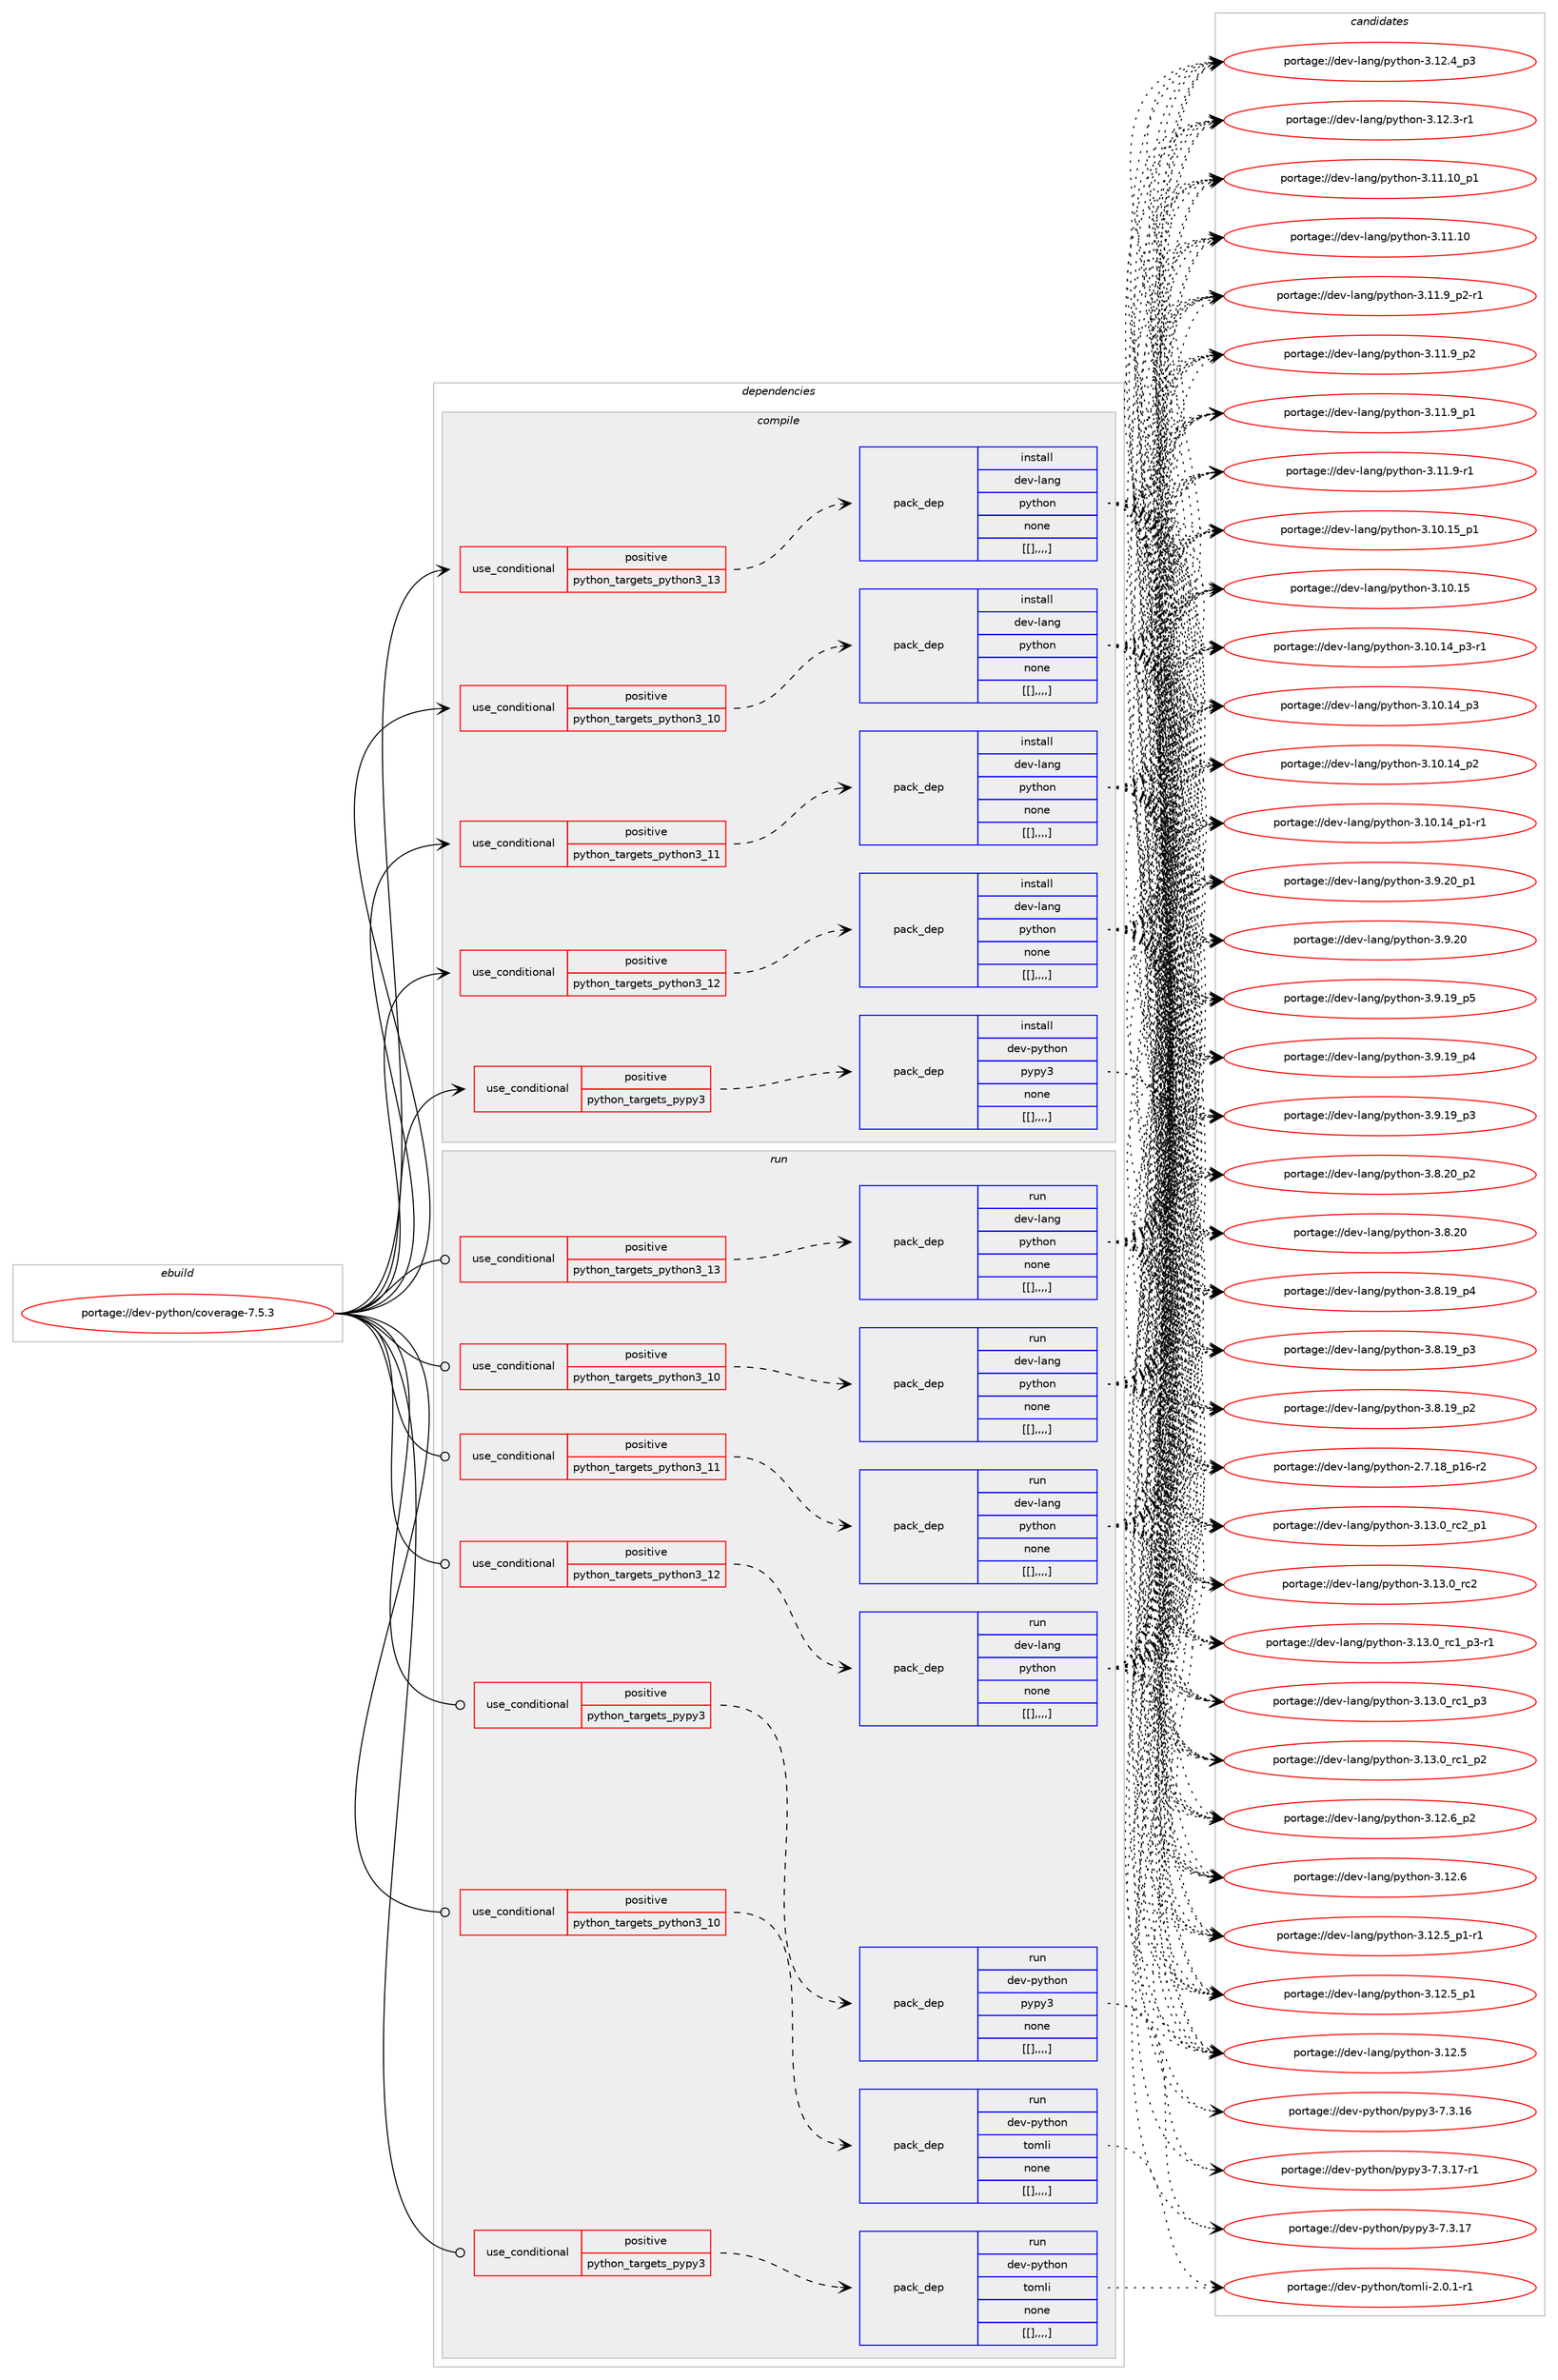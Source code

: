 digraph prolog {

# *************
# Graph options
# *************

newrank=true;
concentrate=true;
compound=true;
graph [rankdir=LR,fontname=Helvetica,fontsize=10,ranksep=1.5];#, ranksep=2.5, nodesep=0.2];
edge  [arrowhead=vee];
node  [fontname=Helvetica,fontsize=10];

# **********
# The ebuild
# **********

subgraph cluster_leftcol {
color=gray;
label=<<i>ebuild</i>>;
id [label="portage://dev-python/coverage-7.5.3", color=red, width=4, href="../dev-python/coverage-7.5.3.svg"];
}

# ****************
# The dependencies
# ****************

subgraph cluster_midcol {
color=gray;
label=<<i>dependencies</i>>;
subgraph cluster_compile {
fillcolor="#eeeeee";
style=filled;
label=<<i>compile</i>>;
subgraph cond33040 {
dependency146012 [label=<<TABLE BORDER="0" CELLBORDER="1" CELLSPACING="0" CELLPADDING="4"><TR><TD ROWSPAN="3" CELLPADDING="10">use_conditional</TD></TR><TR><TD>positive</TD></TR><TR><TD>python_targets_pypy3</TD></TR></TABLE>>, shape=none, color=red];
subgraph pack111760 {
dependency146013 [label=<<TABLE BORDER="0" CELLBORDER="1" CELLSPACING="0" CELLPADDING="4" WIDTH="220"><TR><TD ROWSPAN="6" CELLPADDING="30">pack_dep</TD></TR><TR><TD WIDTH="110">install</TD></TR><TR><TD>dev-python</TD></TR><TR><TD>pypy3</TD></TR><TR><TD>none</TD></TR><TR><TD>[[],,,,]</TD></TR></TABLE>>, shape=none, color=blue];
}
dependency146012:e -> dependency146013:w [weight=20,style="dashed",arrowhead="vee"];
}
id:e -> dependency146012:w [weight=20,style="solid",arrowhead="vee"];
subgraph cond33041 {
dependency146014 [label=<<TABLE BORDER="0" CELLBORDER="1" CELLSPACING="0" CELLPADDING="4"><TR><TD ROWSPAN="3" CELLPADDING="10">use_conditional</TD></TR><TR><TD>positive</TD></TR><TR><TD>python_targets_python3_10</TD></TR></TABLE>>, shape=none, color=red];
subgraph pack111761 {
dependency146015 [label=<<TABLE BORDER="0" CELLBORDER="1" CELLSPACING="0" CELLPADDING="4" WIDTH="220"><TR><TD ROWSPAN="6" CELLPADDING="30">pack_dep</TD></TR><TR><TD WIDTH="110">install</TD></TR><TR><TD>dev-lang</TD></TR><TR><TD>python</TD></TR><TR><TD>none</TD></TR><TR><TD>[[],,,,]</TD></TR></TABLE>>, shape=none, color=blue];
}
dependency146014:e -> dependency146015:w [weight=20,style="dashed",arrowhead="vee"];
}
id:e -> dependency146014:w [weight=20,style="solid",arrowhead="vee"];
subgraph cond33042 {
dependency146016 [label=<<TABLE BORDER="0" CELLBORDER="1" CELLSPACING="0" CELLPADDING="4"><TR><TD ROWSPAN="3" CELLPADDING="10">use_conditional</TD></TR><TR><TD>positive</TD></TR><TR><TD>python_targets_python3_11</TD></TR></TABLE>>, shape=none, color=red];
subgraph pack111762 {
dependency146017 [label=<<TABLE BORDER="0" CELLBORDER="1" CELLSPACING="0" CELLPADDING="4" WIDTH="220"><TR><TD ROWSPAN="6" CELLPADDING="30">pack_dep</TD></TR><TR><TD WIDTH="110">install</TD></TR><TR><TD>dev-lang</TD></TR><TR><TD>python</TD></TR><TR><TD>none</TD></TR><TR><TD>[[],,,,]</TD></TR></TABLE>>, shape=none, color=blue];
}
dependency146016:e -> dependency146017:w [weight=20,style="dashed",arrowhead="vee"];
}
id:e -> dependency146016:w [weight=20,style="solid",arrowhead="vee"];
subgraph cond33043 {
dependency146018 [label=<<TABLE BORDER="0" CELLBORDER="1" CELLSPACING="0" CELLPADDING="4"><TR><TD ROWSPAN="3" CELLPADDING="10">use_conditional</TD></TR><TR><TD>positive</TD></TR><TR><TD>python_targets_python3_12</TD></TR></TABLE>>, shape=none, color=red];
subgraph pack111763 {
dependency146019 [label=<<TABLE BORDER="0" CELLBORDER="1" CELLSPACING="0" CELLPADDING="4" WIDTH="220"><TR><TD ROWSPAN="6" CELLPADDING="30">pack_dep</TD></TR><TR><TD WIDTH="110">install</TD></TR><TR><TD>dev-lang</TD></TR><TR><TD>python</TD></TR><TR><TD>none</TD></TR><TR><TD>[[],,,,]</TD></TR></TABLE>>, shape=none, color=blue];
}
dependency146018:e -> dependency146019:w [weight=20,style="dashed",arrowhead="vee"];
}
id:e -> dependency146018:w [weight=20,style="solid",arrowhead="vee"];
subgraph cond33044 {
dependency146020 [label=<<TABLE BORDER="0" CELLBORDER="1" CELLSPACING="0" CELLPADDING="4"><TR><TD ROWSPAN="3" CELLPADDING="10">use_conditional</TD></TR><TR><TD>positive</TD></TR><TR><TD>python_targets_python3_13</TD></TR></TABLE>>, shape=none, color=red];
subgraph pack111764 {
dependency146021 [label=<<TABLE BORDER="0" CELLBORDER="1" CELLSPACING="0" CELLPADDING="4" WIDTH="220"><TR><TD ROWSPAN="6" CELLPADDING="30">pack_dep</TD></TR><TR><TD WIDTH="110">install</TD></TR><TR><TD>dev-lang</TD></TR><TR><TD>python</TD></TR><TR><TD>none</TD></TR><TR><TD>[[],,,,]</TD></TR></TABLE>>, shape=none, color=blue];
}
dependency146020:e -> dependency146021:w [weight=20,style="dashed",arrowhead="vee"];
}
id:e -> dependency146020:w [weight=20,style="solid",arrowhead="vee"];
}
subgraph cluster_compileandrun {
fillcolor="#eeeeee";
style=filled;
label=<<i>compile and run</i>>;
}
subgraph cluster_run {
fillcolor="#eeeeee";
style=filled;
label=<<i>run</i>>;
subgraph cond33045 {
dependency146022 [label=<<TABLE BORDER="0" CELLBORDER="1" CELLSPACING="0" CELLPADDING="4"><TR><TD ROWSPAN="3" CELLPADDING="10">use_conditional</TD></TR><TR><TD>positive</TD></TR><TR><TD>python_targets_pypy3</TD></TR></TABLE>>, shape=none, color=red];
subgraph pack111765 {
dependency146023 [label=<<TABLE BORDER="0" CELLBORDER="1" CELLSPACING="0" CELLPADDING="4" WIDTH="220"><TR><TD ROWSPAN="6" CELLPADDING="30">pack_dep</TD></TR><TR><TD WIDTH="110">run</TD></TR><TR><TD>dev-python</TD></TR><TR><TD>pypy3</TD></TR><TR><TD>none</TD></TR><TR><TD>[[],,,,]</TD></TR></TABLE>>, shape=none, color=blue];
}
dependency146022:e -> dependency146023:w [weight=20,style="dashed",arrowhead="vee"];
}
id:e -> dependency146022:w [weight=20,style="solid",arrowhead="odot"];
subgraph cond33046 {
dependency146024 [label=<<TABLE BORDER="0" CELLBORDER="1" CELLSPACING="0" CELLPADDING="4"><TR><TD ROWSPAN="3" CELLPADDING="10">use_conditional</TD></TR><TR><TD>positive</TD></TR><TR><TD>python_targets_pypy3</TD></TR></TABLE>>, shape=none, color=red];
subgraph pack111766 {
dependency146025 [label=<<TABLE BORDER="0" CELLBORDER="1" CELLSPACING="0" CELLPADDING="4" WIDTH="220"><TR><TD ROWSPAN="6" CELLPADDING="30">pack_dep</TD></TR><TR><TD WIDTH="110">run</TD></TR><TR><TD>dev-python</TD></TR><TR><TD>tomli</TD></TR><TR><TD>none</TD></TR><TR><TD>[[],,,,]</TD></TR></TABLE>>, shape=none, color=blue];
}
dependency146024:e -> dependency146025:w [weight=20,style="dashed",arrowhead="vee"];
}
id:e -> dependency146024:w [weight=20,style="solid",arrowhead="odot"];
subgraph cond33047 {
dependency146026 [label=<<TABLE BORDER="0" CELLBORDER="1" CELLSPACING="0" CELLPADDING="4"><TR><TD ROWSPAN="3" CELLPADDING="10">use_conditional</TD></TR><TR><TD>positive</TD></TR><TR><TD>python_targets_python3_10</TD></TR></TABLE>>, shape=none, color=red];
subgraph pack111767 {
dependency146027 [label=<<TABLE BORDER="0" CELLBORDER="1" CELLSPACING="0" CELLPADDING="4" WIDTH="220"><TR><TD ROWSPAN="6" CELLPADDING="30">pack_dep</TD></TR><TR><TD WIDTH="110">run</TD></TR><TR><TD>dev-lang</TD></TR><TR><TD>python</TD></TR><TR><TD>none</TD></TR><TR><TD>[[],,,,]</TD></TR></TABLE>>, shape=none, color=blue];
}
dependency146026:e -> dependency146027:w [weight=20,style="dashed",arrowhead="vee"];
}
id:e -> dependency146026:w [weight=20,style="solid",arrowhead="odot"];
subgraph cond33048 {
dependency146028 [label=<<TABLE BORDER="0" CELLBORDER="1" CELLSPACING="0" CELLPADDING="4"><TR><TD ROWSPAN="3" CELLPADDING="10">use_conditional</TD></TR><TR><TD>positive</TD></TR><TR><TD>python_targets_python3_10</TD></TR></TABLE>>, shape=none, color=red];
subgraph pack111768 {
dependency146029 [label=<<TABLE BORDER="0" CELLBORDER="1" CELLSPACING="0" CELLPADDING="4" WIDTH="220"><TR><TD ROWSPAN="6" CELLPADDING="30">pack_dep</TD></TR><TR><TD WIDTH="110">run</TD></TR><TR><TD>dev-python</TD></TR><TR><TD>tomli</TD></TR><TR><TD>none</TD></TR><TR><TD>[[],,,,]</TD></TR></TABLE>>, shape=none, color=blue];
}
dependency146028:e -> dependency146029:w [weight=20,style="dashed",arrowhead="vee"];
}
id:e -> dependency146028:w [weight=20,style="solid",arrowhead="odot"];
subgraph cond33049 {
dependency146030 [label=<<TABLE BORDER="0" CELLBORDER="1" CELLSPACING="0" CELLPADDING="4"><TR><TD ROWSPAN="3" CELLPADDING="10">use_conditional</TD></TR><TR><TD>positive</TD></TR><TR><TD>python_targets_python3_11</TD></TR></TABLE>>, shape=none, color=red];
subgraph pack111769 {
dependency146031 [label=<<TABLE BORDER="0" CELLBORDER="1" CELLSPACING="0" CELLPADDING="4" WIDTH="220"><TR><TD ROWSPAN="6" CELLPADDING="30">pack_dep</TD></TR><TR><TD WIDTH="110">run</TD></TR><TR><TD>dev-lang</TD></TR><TR><TD>python</TD></TR><TR><TD>none</TD></TR><TR><TD>[[],,,,]</TD></TR></TABLE>>, shape=none, color=blue];
}
dependency146030:e -> dependency146031:w [weight=20,style="dashed",arrowhead="vee"];
}
id:e -> dependency146030:w [weight=20,style="solid",arrowhead="odot"];
subgraph cond33050 {
dependency146032 [label=<<TABLE BORDER="0" CELLBORDER="1" CELLSPACING="0" CELLPADDING="4"><TR><TD ROWSPAN="3" CELLPADDING="10">use_conditional</TD></TR><TR><TD>positive</TD></TR><TR><TD>python_targets_python3_12</TD></TR></TABLE>>, shape=none, color=red];
subgraph pack111770 {
dependency146033 [label=<<TABLE BORDER="0" CELLBORDER="1" CELLSPACING="0" CELLPADDING="4" WIDTH="220"><TR><TD ROWSPAN="6" CELLPADDING="30">pack_dep</TD></TR><TR><TD WIDTH="110">run</TD></TR><TR><TD>dev-lang</TD></TR><TR><TD>python</TD></TR><TR><TD>none</TD></TR><TR><TD>[[],,,,]</TD></TR></TABLE>>, shape=none, color=blue];
}
dependency146032:e -> dependency146033:w [weight=20,style="dashed",arrowhead="vee"];
}
id:e -> dependency146032:w [weight=20,style="solid",arrowhead="odot"];
subgraph cond33051 {
dependency146034 [label=<<TABLE BORDER="0" CELLBORDER="1" CELLSPACING="0" CELLPADDING="4"><TR><TD ROWSPAN="3" CELLPADDING="10">use_conditional</TD></TR><TR><TD>positive</TD></TR><TR><TD>python_targets_python3_13</TD></TR></TABLE>>, shape=none, color=red];
subgraph pack111771 {
dependency146035 [label=<<TABLE BORDER="0" CELLBORDER="1" CELLSPACING="0" CELLPADDING="4" WIDTH="220"><TR><TD ROWSPAN="6" CELLPADDING="30">pack_dep</TD></TR><TR><TD WIDTH="110">run</TD></TR><TR><TD>dev-lang</TD></TR><TR><TD>python</TD></TR><TR><TD>none</TD></TR><TR><TD>[[],,,,]</TD></TR></TABLE>>, shape=none, color=blue];
}
dependency146034:e -> dependency146035:w [weight=20,style="dashed",arrowhead="vee"];
}
id:e -> dependency146034:w [weight=20,style="solid",arrowhead="odot"];
}
}

# **************
# The candidates
# **************

subgraph cluster_choices {
rank=same;
color=gray;
label=<<i>candidates</i>>;

subgraph choice111760 {
color=black;
nodesep=1;
choice100101118451121211161041111104711212111212151455546514649554511449 [label="portage://dev-python/pypy3-7.3.17-r1", color=red, width=4,href="../dev-python/pypy3-7.3.17-r1.svg"];
choice10010111845112121116104111110471121211121215145554651464955 [label="portage://dev-python/pypy3-7.3.17", color=red, width=4,href="../dev-python/pypy3-7.3.17.svg"];
choice10010111845112121116104111110471121211121215145554651464954 [label="portage://dev-python/pypy3-7.3.16", color=red, width=4,href="../dev-python/pypy3-7.3.16.svg"];
dependency146013:e -> choice100101118451121211161041111104711212111212151455546514649554511449:w [style=dotted,weight="100"];
dependency146013:e -> choice10010111845112121116104111110471121211121215145554651464955:w [style=dotted,weight="100"];
dependency146013:e -> choice10010111845112121116104111110471121211121215145554651464954:w [style=dotted,weight="100"];
}
subgraph choice111761 {
color=black;
nodesep=1;
choice100101118451089711010347112121116104111110455146495146489511499509511249 [label="portage://dev-lang/python-3.13.0_rc2_p1", color=red, width=4,href="../dev-lang/python-3.13.0_rc2_p1.svg"];
choice10010111845108971101034711212111610411111045514649514648951149950 [label="portage://dev-lang/python-3.13.0_rc2", color=red, width=4,href="../dev-lang/python-3.13.0_rc2.svg"];
choice1001011184510897110103471121211161041111104551464951464895114994995112514511449 [label="portage://dev-lang/python-3.13.0_rc1_p3-r1", color=red, width=4,href="../dev-lang/python-3.13.0_rc1_p3-r1.svg"];
choice100101118451089711010347112121116104111110455146495146489511499499511251 [label="portage://dev-lang/python-3.13.0_rc1_p3", color=red, width=4,href="../dev-lang/python-3.13.0_rc1_p3.svg"];
choice100101118451089711010347112121116104111110455146495146489511499499511250 [label="portage://dev-lang/python-3.13.0_rc1_p2", color=red, width=4,href="../dev-lang/python-3.13.0_rc1_p2.svg"];
choice100101118451089711010347112121116104111110455146495046549511250 [label="portage://dev-lang/python-3.12.6_p2", color=red, width=4,href="../dev-lang/python-3.12.6_p2.svg"];
choice10010111845108971101034711212111610411111045514649504654 [label="portage://dev-lang/python-3.12.6", color=red, width=4,href="../dev-lang/python-3.12.6.svg"];
choice1001011184510897110103471121211161041111104551464950465395112494511449 [label="portage://dev-lang/python-3.12.5_p1-r1", color=red, width=4,href="../dev-lang/python-3.12.5_p1-r1.svg"];
choice100101118451089711010347112121116104111110455146495046539511249 [label="portage://dev-lang/python-3.12.5_p1", color=red, width=4,href="../dev-lang/python-3.12.5_p1.svg"];
choice10010111845108971101034711212111610411111045514649504653 [label="portage://dev-lang/python-3.12.5", color=red, width=4,href="../dev-lang/python-3.12.5.svg"];
choice100101118451089711010347112121116104111110455146495046529511251 [label="portage://dev-lang/python-3.12.4_p3", color=red, width=4,href="../dev-lang/python-3.12.4_p3.svg"];
choice100101118451089711010347112121116104111110455146495046514511449 [label="portage://dev-lang/python-3.12.3-r1", color=red, width=4,href="../dev-lang/python-3.12.3-r1.svg"];
choice10010111845108971101034711212111610411111045514649494649489511249 [label="portage://dev-lang/python-3.11.10_p1", color=red, width=4,href="../dev-lang/python-3.11.10_p1.svg"];
choice1001011184510897110103471121211161041111104551464949464948 [label="portage://dev-lang/python-3.11.10", color=red, width=4,href="../dev-lang/python-3.11.10.svg"];
choice1001011184510897110103471121211161041111104551464949465795112504511449 [label="portage://dev-lang/python-3.11.9_p2-r1", color=red, width=4,href="../dev-lang/python-3.11.9_p2-r1.svg"];
choice100101118451089711010347112121116104111110455146494946579511250 [label="portage://dev-lang/python-3.11.9_p2", color=red, width=4,href="../dev-lang/python-3.11.9_p2.svg"];
choice100101118451089711010347112121116104111110455146494946579511249 [label="portage://dev-lang/python-3.11.9_p1", color=red, width=4,href="../dev-lang/python-3.11.9_p1.svg"];
choice100101118451089711010347112121116104111110455146494946574511449 [label="portage://dev-lang/python-3.11.9-r1", color=red, width=4,href="../dev-lang/python-3.11.9-r1.svg"];
choice10010111845108971101034711212111610411111045514649484649539511249 [label="portage://dev-lang/python-3.10.15_p1", color=red, width=4,href="../dev-lang/python-3.10.15_p1.svg"];
choice1001011184510897110103471121211161041111104551464948464953 [label="portage://dev-lang/python-3.10.15", color=red, width=4,href="../dev-lang/python-3.10.15.svg"];
choice100101118451089711010347112121116104111110455146494846495295112514511449 [label="portage://dev-lang/python-3.10.14_p3-r1", color=red, width=4,href="../dev-lang/python-3.10.14_p3-r1.svg"];
choice10010111845108971101034711212111610411111045514649484649529511251 [label="portage://dev-lang/python-3.10.14_p3", color=red, width=4,href="../dev-lang/python-3.10.14_p3.svg"];
choice10010111845108971101034711212111610411111045514649484649529511250 [label="portage://dev-lang/python-3.10.14_p2", color=red, width=4,href="../dev-lang/python-3.10.14_p2.svg"];
choice100101118451089711010347112121116104111110455146494846495295112494511449 [label="portage://dev-lang/python-3.10.14_p1-r1", color=red, width=4,href="../dev-lang/python-3.10.14_p1-r1.svg"];
choice100101118451089711010347112121116104111110455146574650489511249 [label="portage://dev-lang/python-3.9.20_p1", color=red, width=4,href="../dev-lang/python-3.9.20_p1.svg"];
choice10010111845108971101034711212111610411111045514657465048 [label="portage://dev-lang/python-3.9.20", color=red, width=4,href="../dev-lang/python-3.9.20.svg"];
choice100101118451089711010347112121116104111110455146574649579511253 [label="portage://dev-lang/python-3.9.19_p5", color=red, width=4,href="../dev-lang/python-3.9.19_p5.svg"];
choice100101118451089711010347112121116104111110455146574649579511252 [label="portage://dev-lang/python-3.9.19_p4", color=red, width=4,href="../dev-lang/python-3.9.19_p4.svg"];
choice100101118451089711010347112121116104111110455146574649579511251 [label="portage://dev-lang/python-3.9.19_p3", color=red, width=4,href="../dev-lang/python-3.9.19_p3.svg"];
choice100101118451089711010347112121116104111110455146564650489511250 [label="portage://dev-lang/python-3.8.20_p2", color=red, width=4,href="../dev-lang/python-3.8.20_p2.svg"];
choice10010111845108971101034711212111610411111045514656465048 [label="portage://dev-lang/python-3.8.20", color=red, width=4,href="../dev-lang/python-3.8.20.svg"];
choice100101118451089711010347112121116104111110455146564649579511252 [label="portage://dev-lang/python-3.8.19_p4", color=red, width=4,href="../dev-lang/python-3.8.19_p4.svg"];
choice100101118451089711010347112121116104111110455146564649579511251 [label="portage://dev-lang/python-3.8.19_p3", color=red, width=4,href="../dev-lang/python-3.8.19_p3.svg"];
choice100101118451089711010347112121116104111110455146564649579511250 [label="portage://dev-lang/python-3.8.19_p2", color=red, width=4,href="../dev-lang/python-3.8.19_p2.svg"];
choice100101118451089711010347112121116104111110455046554649569511249544511450 [label="portage://dev-lang/python-2.7.18_p16-r2", color=red, width=4,href="../dev-lang/python-2.7.18_p16-r2.svg"];
dependency146015:e -> choice100101118451089711010347112121116104111110455146495146489511499509511249:w [style=dotted,weight="100"];
dependency146015:e -> choice10010111845108971101034711212111610411111045514649514648951149950:w [style=dotted,weight="100"];
dependency146015:e -> choice1001011184510897110103471121211161041111104551464951464895114994995112514511449:w [style=dotted,weight="100"];
dependency146015:e -> choice100101118451089711010347112121116104111110455146495146489511499499511251:w [style=dotted,weight="100"];
dependency146015:e -> choice100101118451089711010347112121116104111110455146495146489511499499511250:w [style=dotted,weight="100"];
dependency146015:e -> choice100101118451089711010347112121116104111110455146495046549511250:w [style=dotted,weight="100"];
dependency146015:e -> choice10010111845108971101034711212111610411111045514649504654:w [style=dotted,weight="100"];
dependency146015:e -> choice1001011184510897110103471121211161041111104551464950465395112494511449:w [style=dotted,weight="100"];
dependency146015:e -> choice100101118451089711010347112121116104111110455146495046539511249:w [style=dotted,weight="100"];
dependency146015:e -> choice10010111845108971101034711212111610411111045514649504653:w [style=dotted,weight="100"];
dependency146015:e -> choice100101118451089711010347112121116104111110455146495046529511251:w [style=dotted,weight="100"];
dependency146015:e -> choice100101118451089711010347112121116104111110455146495046514511449:w [style=dotted,weight="100"];
dependency146015:e -> choice10010111845108971101034711212111610411111045514649494649489511249:w [style=dotted,weight="100"];
dependency146015:e -> choice1001011184510897110103471121211161041111104551464949464948:w [style=dotted,weight="100"];
dependency146015:e -> choice1001011184510897110103471121211161041111104551464949465795112504511449:w [style=dotted,weight="100"];
dependency146015:e -> choice100101118451089711010347112121116104111110455146494946579511250:w [style=dotted,weight="100"];
dependency146015:e -> choice100101118451089711010347112121116104111110455146494946579511249:w [style=dotted,weight="100"];
dependency146015:e -> choice100101118451089711010347112121116104111110455146494946574511449:w [style=dotted,weight="100"];
dependency146015:e -> choice10010111845108971101034711212111610411111045514649484649539511249:w [style=dotted,weight="100"];
dependency146015:e -> choice1001011184510897110103471121211161041111104551464948464953:w [style=dotted,weight="100"];
dependency146015:e -> choice100101118451089711010347112121116104111110455146494846495295112514511449:w [style=dotted,weight="100"];
dependency146015:e -> choice10010111845108971101034711212111610411111045514649484649529511251:w [style=dotted,weight="100"];
dependency146015:e -> choice10010111845108971101034711212111610411111045514649484649529511250:w [style=dotted,weight="100"];
dependency146015:e -> choice100101118451089711010347112121116104111110455146494846495295112494511449:w [style=dotted,weight="100"];
dependency146015:e -> choice100101118451089711010347112121116104111110455146574650489511249:w [style=dotted,weight="100"];
dependency146015:e -> choice10010111845108971101034711212111610411111045514657465048:w [style=dotted,weight="100"];
dependency146015:e -> choice100101118451089711010347112121116104111110455146574649579511253:w [style=dotted,weight="100"];
dependency146015:e -> choice100101118451089711010347112121116104111110455146574649579511252:w [style=dotted,weight="100"];
dependency146015:e -> choice100101118451089711010347112121116104111110455146574649579511251:w [style=dotted,weight="100"];
dependency146015:e -> choice100101118451089711010347112121116104111110455146564650489511250:w [style=dotted,weight="100"];
dependency146015:e -> choice10010111845108971101034711212111610411111045514656465048:w [style=dotted,weight="100"];
dependency146015:e -> choice100101118451089711010347112121116104111110455146564649579511252:w [style=dotted,weight="100"];
dependency146015:e -> choice100101118451089711010347112121116104111110455146564649579511251:w [style=dotted,weight="100"];
dependency146015:e -> choice100101118451089711010347112121116104111110455146564649579511250:w [style=dotted,weight="100"];
dependency146015:e -> choice100101118451089711010347112121116104111110455046554649569511249544511450:w [style=dotted,weight="100"];
}
subgraph choice111762 {
color=black;
nodesep=1;
choice100101118451089711010347112121116104111110455146495146489511499509511249 [label="portage://dev-lang/python-3.13.0_rc2_p1", color=red, width=4,href="../dev-lang/python-3.13.0_rc2_p1.svg"];
choice10010111845108971101034711212111610411111045514649514648951149950 [label="portage://dev-lang/python-3.13.0_rc2", color=red, width=4,href="../dev-lang/python-3.13.0_rc2.svg"];
choice1001011184510897110103471121211161041111104551464951464895114994995112514511449 [label="portage://dev-lang/python-3.13.0_rc1_p3-r1", color=red, width=4,href="../dev-lang/python-3.13.0_rc1_p3-r1.svg"];
choice100101118451089711010347112121116104111110455146495146489511499499511251 [label="portage://dev-lang/python-3.13.0_rc1_p3", color=red, width=4,href="../dev-lang/python-3.13.0_rc1_p3.svg"];
choice100101118451089711010347112121116104111110455146495146489511499499511250 [label="portage://dev-lang/python-3.13.0_rc1_p2", color=red, width=4,href="../dev-lang/python-3.13.0_rc1_p2.svg"];
choice100101118451089711010347112121116104111110455146495046549511250 [label="portage://dev-lang/python-3.12.6_p2", color=red, width=4,href="../dev-lang/python-3.12.6_p2.svg"];
choice10010111845108971101034711212111610411111045514649504654 [label="portage://dev-lang/python-3.12.6", color=red, width=4,href="../dev-lang/python-3.12.6.svg"];
choice1001011184510897110103471121211161041111104551464950465395112494511449 [label="portage://dev-lang/python-3.12.5_p1-r1", color=red, width=4,href="../dev-lang/python-3.12.5_p1-r1.svg"];
choice100101118451089711010347112121116104111110455146495046539511249 [label="portage://dev-lang/python-3.12.5_p1", color=red, width=4,href="../dev-lang/python-3.12.5_p1.svg"];
choice10010111845108971101034711212111610411111045514649504653 [label="portage://dev-lang/python-3.12.5", color=red, width=4,href="../dev-lang/python-3.12.5.svg"];
choice100101118451089711010347112121116104111110455146495046529511251 [label="portage://dev-lang/python-3.12.4_p3", color=red, width=4,href="../dev-lang/python-3.12.4_p3.svg"];
choice100101118451089711010347112121116104111110455146495046514511449 [label="portage://dev-lang/python-3.12.3-r1", color=red, width=4,href="../dev-lang/python-3.12.3-r1.svg"];
choice10010111845108971101034711212111610411111045514649494649489511249 [label="portage://dev-lang/python-3.11.10_p1", color=red, width=4,href="../dev-lang/python-3.11.10_p1.svg"];
choice1001011184510897110103471121211161041111104551464949464948 [label="portage://dev-lang/python-3.11.10", color=red, width=4,href="../dev-lang/python-3.11.10.svg"];
choice1001011184510897110103471121211161041111104551464949465795112504511449 [label="portage://dev-lang/python-3.11.9_p2-r1", color=red, width=4,href="../dev-lang/python-3.11.9_p2-r1.svg"];
choice100101118451089711010347112121116104111110455146494946579511250 [label="portage://dev-lang/python-3.11.9_p2", color=red, width=4,href="../dev-lang/python-3.11.9_p2.svg"];
choice100101118451089711010347112121116104111110455146494946579511249 [label="portage://dev-lang/python-3.11.9_p1", color=red, width=4,href="../dev-lang/python-3.11.9_p1.svg"];
choice100101118451089711010347112121116104111110455146494946574511449 [label="portage://dev-lang/python-3.11.9-r1", color=red, width=4,href="../dev-lang/python-3.11.9-r1.svg"];
choice10010111845108971101034711212111610411111045514649484649539511249 [label="portage://dev-lang/python-3.10.15_p1", color=red, width=4,href="../dev-lang/python-3.10.15_p1.svg"];
choice1001011184510897110103471121211161041111104551464948464953 [label="portage://dev-lang/python-3.10.15", color=red, width=4,href="../dev-lang/python-3.10.15.svg"];
choice100101118451089711010347112121116104111110455146494846495295112514511449 [label="portage://dev-lang/python-3.10.14_p3-r1", color=red, width=4,href="../dev-lang/python-3.10.14_p3-r1.svg"];
choice10010111845108971101034711212111610411111045514649484649529511251 [label="portage://dev-lang/python-3.10.14_p3", color=red, width=4,href="../dev-lang/python-3.10.14_p3.svg"];
choice10010111845108971101034711212111610411111045514649484649529511250 [label="portage://dev-lang/python-3.10.14_p2", color=red, width=4,href="../dev-lang/python-3.10.14_p2.svg"];
choice100101118451089711010347112121116104111110455146494846495295112494511449 [label="portage://dev-lang/python-3.10.14_p1-r1", color=red, width=4,href="../dev-lang/python-3.10.14_p1-r1.svg"];
choice100101118451089711010347112121116104111110455146574650489511249 [label="portage://dev-lang/python-3.9.20_p1", color=red, width=4,href="../dev-lang/python-3.9.20_p1.svg"];
choice10010111845108971101034711212111610411111045514657465048 [label="portage://dev-lang/python-3.9.20", color=red, width=4,href="../dev-lang/python-3.9.20.svg"];
choice100101118451089711010347112121116104111110455146574649579511253 [label="portage://dev-lang/python-3.9.19_p5", color=red, width=4,href="../dev-lang/python-3.9.19_p5.svg"];
choice100101118451089711010347112121116104111110455146574649579511252 [label="portage://dev-lang/python-3.9.19_p4", color=red, width=4,href="../dev-lang/python-3.9.19_p4.svg"];
choice100101118451089711010347112121116104111110455146574649579511251 [label="portage://dev-lang/python-3.9.19_p3", color=red, width=4,href="../dev-lang/python-3.9.19_p3.svg"];
choice100101118451089711010347112121116104111110455146564650489511250 [label="portage://dev-lang/python-3.8.20_p2", color=red, width=4,href="../dev-lang/python-3.8.20_p2.svg"];
choice10010111845108971101034711212111610411111045514656465048 [label="portage://dev-lang/python-3.8.20", color=red, width=4,href="../dev-lang/python-3.8.20.svg"];
choice100101118451089711010347112121116104111110455146564649579511252 [label="portage://dev-lang/python-3.8.19_p4", color=red, width=4,href="../dev-lang/python-3.8.19_p4.svg"];
choice100101118451089711010347112121116104111110455146564649579511251 [label="portage://dev-lang/python-3.8.19_p3", color=red, width=4,href="../dev-lang/python-3.8.19_p3.svg"];
choice100101118451089711010347112121116104111110455146564649579511250 [label="portage://dev-lang/python-3.8.19_p2", color=red, width=4,href="../dev-lang/python-3.8.19_p2.svg"];
choice100101118451089711010347112121116104111110455046554649569511249544511450 [label="portage://dev-lang/python-2.7.18_p16-r2", color=red, width=4,href="../dev-lang/python-2.7.18_p16-r2.svg"];
dependency146017:e -> choice100101118451089711010347112121116104111110455146495146489511499509511249:w [style=dotted,weight="100"];
dependency146017:e -> choice10010111845108971101034711212111610411111045514649514648951149950:w [style=dotted,weight="100"];
dependency146017:e -> choice1001011184510897110103471121211161041111104551464951464895114994995112514511449:w [style=dotted,weight="100"];
dependency146017:e -> choice100101118451089711010347112121116104111110455146495146489511499499511251:w [style=dotted,weight="100"];
dependency146017:e -> choice100101118451089711010347112121116104111110455146495146489511499499511250:w [style=dotted,weight="100"];
dependency146017:e -> choice100101118451089711010347112121116104111110455146495046549511250:w [style=dotted,weight="100"];
dependency146017:e -> choice10010111845108971101034711212111610411111045514649504654:w [style=dotted,weight="100"];
dependency146017:e -> choice1001011184510897110103471121211161041111104551464950465395112494511449:w [style=dotted,weight="100"];
dependency146017:e -> choice100101118451089711010347112121116104111110455146495046539511249:w [style=dotted,weight="100"];
dependency146017:e -> choice10010111845108971101034711212111610411111045514649504653:w [style=dotted,weight="100"];
dependency146017:e -> choice100101118451089711010347112121116104111110455146495046529511251:w [style=dotted,weight="100"];
dependency146017:e -> choice100101118451089711010347112121116104111110455146495046514511449:w [style=dotted,weight="100"];
dependency146017:e -> choice10010111845108971101034711212111610411111045514649494649489511249:w [style=dotted,weight="100"];
dependency146017:e -> choice1001011184510897110103471121211161041111104551464949464948:w [style=dotted,weight="100"];
dependency146017:e -> choice1001011184510897110103471121211161041111104551464949465795112504511449:w [style=dotted,weight="100"];
dependency146017:e -> choice100101118451089711010347112121116104111110455146494946579511250:w [style=dotted,weight="100"];
dependency146017:e -> choice100101118451089711010347112121116104111110455146494946579511249:w [style=dotted,weight="100"];
dependency146017:e -> choice100101118451089711010347112121116104111110455146494946574511449:w [style=dotted,weight="100"];
dependency146017:e -> choice10010111845108971101034711212111610411111045514649484649539511249:w [style=dotted,weight="100"];
dependency146017:e -> choice1001011184510897110103471121211161041111104551464948464953:w [style=dotted,weight="100"];
dependency146017:e -> choice100101118451089711010347112121116104111110455146494846495295112514511449:w [style=dotted,weight="100"];
dependency146017:e -> choice10010111845108971101034711212111610411111045514649484649529511251:w [style=dotted,weight="100"];
dependency146017:e -> choice10010111845108971101034711212111610411111045514649484649529511250:w [style=dotted,weight="100"];
dependency146017:e -> choice100101118451089711010347112121116104111110455146494846495295112494511449:w [style=dotted,weight="100"];
dependency146017:e -> choice100101118451089711010347112121116104111110455146574650489511249:w [style=dotted,weight="100"];
dependency146017:e -> choice10010111845108971101034711212111610411111045514657465048:w [style=dotted,weight="100"];
dependency146017:e -> choice100101118451089711010347112121116104111110455146574649579511253:w [style=dotted,weight="100"];
dependency146017:e -> choice100101118451089711010347112121116104111110455146574649579511252:w [style=dotted,weight="100"];
dependency146017:e -> choice100101118451089711010347112121116104111110455146574649579511251:w [style=dotted,weight="100"];
dependency146017:e -> choice100101118451089711010347112121116104111110455146564650489511250:w [style=dotted,weight="100"];
dependency146017:e -> choice10010111845108971101034711212111610411111045514656465048:w [style=dotted,weight="100"];
dependency146017:e -> choice100101118451089711010347112121116104111110455146564649579511252:w [style=dotted,weight="100"];
dependency146017:e -> choice100101118451089711010347112121116104111110455146564649579511251:w [style=dotted,weight="100"];
dependency146017:e -> choice100101118451089711010347112121116104111110455146564649579511250:w [style=dotted,weight="100"];
dependency146017:e -> choice100101118451089711010347112121116104111110455046554649569511249544511450:w [style=dotted,weight="100"];
}
subgraph choice111763 {
color=black;
nodesep=1;
choice100101118451089711010347112121116104111110455146495146489511499509511249 [label="portage://dev-lang/python-3.13.0_rc2_p1", color=red, width=4,href="../dev-lang/python-3.13.0_rc2_p1.svg"];
choice10010111845108971101034711212111610411111045514649514648951149950 [label="portage://dev-lang/python-3.13.0_rc2", color=red, width=4,href="../dev-lang/python-3.13.0_rc2.svg"];
choice1001011184510897110103471121211161041111104551464951464895114994995112514511449 [label="portage://dev-lang/python-3.13.0_rc1_p3-r1", color=red, width=4,href="../dev-lang/python-3.13.0_rc1_p3-r1.svg"];
choice100101118451089711010347112121116104111110455146495146489511499499511251 [label="portage://dev-lang/python-3.13.0_rc1_p3", color=red, width=4,href="../dev-lang/python-3.13.0_rc1_p3.svg"];
choice100101118451089711010347112121116104111110455146495146489511499499511250 [label="portage://dev-lang/python-3.13.0_rc1_p2", color=red, width=4,href="../dev-lang/python-3.13.0_rc1_p2.svg"];
choice100101118451089711010347112121116104111110455146495046549511250 [label="portage://dev-lang/python-3.12.6_p2", color=red, width=4,href="../dev-lang/python-3.12.6_p2.svg"];
choice10010111845108971101034711212111610411111045514649504654 [label="portage://dev-lang/python-3.12.6", color=red, width=4,href="../dev-lang/python-3.12.6.svg"];
choice1001011184510897110103471121211161041111104551464950465395112494511449 [label="portage://dev-lang/python-3.12.5_p1-r1", color=red, width=4,href="../dev-lang/python-3.12.5_p1-r1.svg"];
choice100101118451089711010347112121116104111110455146495046539511249 [label="portage://dev-lang/python-3.12.5_p1", color=red, width=4,href="../dev-lang/python-3.12.5_p1.svg"];
choice10010111845108971101034711212111610411111045514649504653 [label="portage://dev-lang/python-3.12.5", color=red, width=4,href="../dev-lang/python-3.12.5.svg"];
choice100101118451089711010347112121116104111110455146495046529511251 [label="portage://dev-lang/python-3.12.4_p3", color=red, width=4,href="../dev-lang/python-3.12.4_p3.svg"];
choice100101118451089711010347112121116104111110455146495046514511449 [label="portage://dev-lang/python-3.12.3-r1", color=red, width=4,href="../dev-lang/python-3.12.3-r1.svg"];
choice10010111845108971101034711212111610411111045514649494649489511249 [label="portage://dev-lang/python-3.11.10_p1", color=red, width=4,href="../dev-lang/python-3.11.10_p1.svg"];
choice1001011184510897110103471121211161041111104551464949464948 [label="portage://dev-lang/python-3.11.10", color=red, width=4,href="../dev-lang/python-3.11.10.svg"];
choice1001011184510897110103471121211161041111104551464949465795112504511449 [label="portage://dev-lang/python-3.11.9_p2-r1", color=red, width=4,href="../dev-lang/python-3.11.9_p2-r1.svg"];
choice100101118451089711010347112121116104111110455146494946579511250 [label="portage://dev-lang/python-3.11.9_p2", color=red, width=4,href="../dev-lang/python-3.11.9_p2.svg"];
choice100101118451089711010347112121116104111110455146494946579511249 [label="portage://dev-lang/python-3.11.9_p1", color=red, width=4,href="../dev-lang/python-3.11.9_p1.svg"];
choice100101118451089711010347112121116104111110455146494946574511449 [label="portage://dev-lang/python-3.11.9-r1", color=red, width=4,href="../dev-lang/python-3.11.9-r1.svg"];
choice10010111845108971101034711212111610411111045514649484649539511249 [label="portage://dev-lang/python-3.10.15_p1", color=red, width=4,href="../dev-lang/python-3.10.15_p1.svg"];
choice1001011184510897110103471121211161041111104551464948464953 [label="portage://dev-lang/python-3.10.15", color=red, width=4,href="../dev-lang/python-3.10.15.svg"];
choice100101118451089711010347112121116104111110455146494846495295112514511449 [label="portage://dev-lang/python-3.10.14_p3-r1", color=red, width=4,href="../dev-lang/python-3.10.14_p3-r1.svg"];
choice10010111845108971101034711212111610411111045514649484649529511251 [label="portage://dev-lang/python-3.10.14_p3", color=red, width=4,href="../dev-lang/python-3.10.14_p3.svg"];
choice10010111845108971101034711212111610411111045514649484649529511250 [label="portage://dev-lang/python-3.10.14_p2", color=red, width=4,href="../dev-lang/python-3.10.14_p2.svg"];
choice100101118451089711010347112121116104111110455146494846495295112494511449 [label="portage://dev-lang/python-3.10.14_p1-r1", color=red, width=4,href="../dev-lang/python-3.10.14_p1-r1.svg"];
choice100101118451089711010347112121116104111110455146574650489511249 [label="portage://dev-lang/python-3.9.20_p1", color=red, width=4,href="../dev-lang/python-3.9.20_p1.svg"];
choice10010111845108971101034711212111610411111045514657465048 [label="portage://dev-lang/python-3.9.20", color=red, width=4,href="../dev-lang/python-3.9.20.svg"];
choice100101118451089711010347112121116104111110455146574649579511253 [label="portage://dev-lang/python-3.9.19_p5", color=red, width=4,href="../dev-lang/python-3.9.19_p5.svg"];
choice100101118451089711010347112121116104111110455146574649579511252 [label="portage://dev-lang/python-3.9.19_p4", color=red, width=4,href="../dev-lang/python-3.9.19_p4.svg"];
choice100101118451089711010347112121116104111110455146574649579511251 [label="portage://dev-lang/python-3.9.19_p3", color=red, width=4,href="../dev-lang/python-3.9.19_p3.svg"];
choice100101118451089711010347112121116104111110455146564650489511250 [label="portage://dev-lang/python-3.8.20_p2", color=red, width=4,href="../dev-lang/python-3.8.20_p2.svg"];
choice10010111845108971101034711212111610411111045514656465048 [label="portage://dev-lang/python-3.8.20", color=red, width=4,href="../dev-lang/python-3.8.20.svg"];
choice100101118451089711010347112121116104111110455146564649579511252 [label="portage://dev-lang/python-3.8.19_p4", color=red, width=4,href="../dev-lang/python-3.8.19_p4.svg"];
choice100101118451089711010347112121116104111110455146564649579511251 [label="portage://dev-lang/python-3.8.19_p3", color=red, width=4,href="../dev-lang/python-3.8.19_p3.svg"];
choice100101118451089711010347112121116104111110455146564649579511250 [label="portage://dev-lang/python-3.8.19_p2", color=red, width=4,href="../dev-lang/python-3.8.19_p2.svg"];
choice100101118451089711010347112121116104111110455046554649569511249544511450 [label="portage://dev-lang/python-2.7.18_p16-r2", color=red, width=4,href="../dev-lang/python-2.7.18_p16-r2.svg"];
dependency146019:e -> choice100101118451089711010347112121116104111110455146495146489511499509511249:w [style=dotted,weight="100"];
dependency146019:e -> choice10010111845108971101034711212111610411111045514649514648951149950:w [style=dotted,weight="100"];
dependency146019:e -> choice1001011184510897110103471121211161041111104551464951464895114994995112514511449:w [style=dotted,weight="100"];
dependency146019:e -> choice100101118451089711010347112121116104111110455146495146489511499499511251:w [style=dotted,weight="100"];
dependency146019:e -> choice100101118451089711010347112121116104111110455146495146489511499499511250:w [style=dotted,weight="100"];
dependency146019:e -> choice100101118451089711010347112121116104111110455146495046549511250:w [style=dotted,weight="100"];
dependency146019:e -> choice10010111845108971101034711212111610411111045514649504654:w [style=dotted,weight="100"];
dependency146019:e -> choice1001011184510897110103471121211161041111104551464950465395112494511449:w [style=dotted,weight="100"];
dependency146019:e -> choice100101118451089711010347112121116104111110455146495046539511249:w [style=dotted,weight="100"];
dependency146019:e -> choice10010111845108971101034711212111610411111045514649504653:w [style=dotted,weight="100"];
dependency146019:e -> choice100101118451089711010347112121116104111110455146495046529511251:w [style=dotted,weight="100"];
dependency146019:e -> choice100101118451089711010347112121116104111110455146495046514511449:w [style=dotted,weight="100"];
dependency146019:e -> choice10010111845108971101034711212111610411111045514649494649489511249:w [style=dotted,weight="100"];
dependency146019:e -> choice1001011184510897110103471121211161041111104551464949464948:w [style=dotted,weight="100"];
dependency146019:e -> choice1001011184510897110103471121211161041111104551464949465795112504511449:w [style=dotted,weight="100"];
dependency146019:e -> choice100101118451089711010347112121116104111110455146494946579511250:w [style=dotted,weight="100"];
dependency146019:e -> choice100101118451089711010347112121116104111110455146494946579511249:w [style=dotted,weight="100"];
dependency146019:e -> choice100101118451089711010347112121116104111110455146494946574511449:w [style=dotted,weight="100"];
dependency146019:e -> choice10010111845108971101034711212111610411111045514649484649539511249:w [style=dotted,weight="100"];
dependency146019:e -> choice1001011184510897110103471121211161041111104551464948464953:w [style=dotted,weight="100"];
dependency146019:e -> choice100101118451089711010347112121116104111110455146494846495295112514511449:w [style=dotted,weight="100"];
dependency146019:e -> choice10010111845108971101034711212111610411111045514649484649529511251:w [style=dotted,weight="100"];
dependency146019:e -> choice10010111845108971101034711212111610411111045514649484649529511250:w [style=dotted,weight="100"];
dependency146019:e -> choice100101118451089711010347112121116104111110455146494846495295112494511449:w [style=dotted,weight="100"];
dependency146019:e -> choice100101118451089711010347112121116104111110455146574650489511249:w [style=dotted,weight="100"];
dependency146019:e -> choice10010111845108971101034711212111610411111045514657465048:w [style=dotted,weight="100"];
dependency146019:e -> choice100101118451089711010347112121116104111110455146574649579511253:w [style=dotted,weight="100"];
dependency146019:e -> choice100101118451089711010347112121116104111110455146574649579511252:w [style=dotted,weight="100"];
dependency146019:e -> choice100101118451089711010347112121116104111110455146574649579511251:w [style=dotted,weight="100"];
dependency146019:e -> choice100101118451089711010347112121116104111110455146564650489511250:w [style=dotted,weight="100"];
dependency146019:e -> choice10010111845108971101034711212111610411111045514656465048:w [style=dotted,weight="100"];
dependency146019:e -> choice100101118451089711010347112121116104111110455146564649579511252:w [style=dotted,weight="100"];
dependency146019:e -> choice100101118451089711010347112121116104111110455146564649579511251:w [style=dotted,weight="100"];
dependency146019:e -> choice100101118451089711010347112121116104111110455146564649579511250:w [style=dotted,weight="100"];
dependency146019:e -> choice100101118451089711010347112121116104111110455046554649569511249544511450:w [style=dotted,weight="100"];
}
subgraph choice111764 {
color=black;
nodesep=1;
choice100101118451089711010347112121116104111110455146495146489511499509511249 [label="portage://dev-lang/python-3.13.0_rc2_p1", color=red, width=4,href="../dev-lang/python-3.13.0_rc2_p1.svg"];
choice10010111845108971101034711212111610411111045514649514648951149950 [label="portage://dev-lang/python-3.13.0_rc2", color=red, width=4,href="../dev-lang/python-3.13.0_rc2.svg"];
choice1001011184510897110103471121211161041111104551464951464895114994995112514511449 [label="portage://dev-lang/python-3.13.0_rc1_p3-r1", color=red, width=4,href="../dev-lang/python-3.13.0_rc1_p3-r1.svg"];
choice100101118451089711010347112121116104111110455146495146489511499499511251 [label="portage://dev-lang/python-3.13.0_rc1_p3", color=red, width=4,href="../dev-lang/python-3.13.0_rc1_p3.svg"];
choice100101118451089711010347112121116104111110455146495146489511499499511250 [label="portage://dev-lang/python-3.13.0_rc1_p2", color=red, width=4,href="../dev-lang/python-3.13.0_rc1_p2.svg"];
choice100101118451089711010347112121116104111110455146495046549511250 [label="portage://dev-lang/python-3.12.6_p2", color=red, width=4,href="../dev-lang/python-3.12.6_p2.svg"];
choice10010111845108971101034711212111610411111045514649504654 [label="portage://dev-lang/python-3.12.6", color=red, width=4,href="../dev-lang/python-3.12.6.svg"];
choice1001011184510897110103471121211161041111104551464950465395112494511449 [label="portage://dev-lang/python-3.12.5_p1-r1", color=red, width=4,href="../dev-lang/python-3.12.5_p1-r1.svg"];
choice100101118451089711010347112121116104111110455146495046539511249 [label="portage://dev-lang/python-3.12.5_p1", color=red, width=4,href="../dev-lang/python-3.12.5_p1.svg"];
choice10010111845108971101034711212111610411111045514649504653 [label="portage://dev-lang/python-3.12.5", color=red, width=4,href="../dev-lang/python-3.12.5.svg"];
choice100101118451089711010347112121116104111110455146495046529511251 [label="portage://dev-lang/python-3.12.4_p3", color=red, width=4,href="../dev-lang/python-3.12.4_p3.svg"];
choice100101118451089711010347112121116104111110455146495046514511449 [label="portage://dev-lang/python-3.12.3-r1", color=red, width=4,href="../dev-lang/python-3.12.3-r1.svg"];
choice10010111845108971101034711212111610411111045514649494649489511249 [label="portage://dev-lang/python-3.11.10_p1", color=red, width=4,href="../dev-lang/python-3.11.10_p1.svg"];
choice1001011184510897110103471121211161041111104551464949464948 [label="portage://dev-lang/python-3.11.10", color=red, width=4,href="../dev-lang/python-3.11.10.svg"];
choice1001011184510897110103471121211161041111104551464949465795112504511449 [label="portage://dev-lang/python-3.11.9_p2-r1", color=red, width=4,href="../dev-lang/python-3.11.9_p2-r1.svg"];
choice100101118451089711010347112121116104111110455146494946579511250 [label="portage://dev-lang/python-3.11.9_p2", color=red, width=4,href="../dev-lang/python-3.11.9_p2.svg"];
choice100101118451089711010347112121116104111110455146494946579511249 [label="portage://dev-lang/python-3.11.9_p1", color=red, width=4,href="../dev-lang/python-3.11.9_p1.svg"];
choice100101118451089711010347112121116104111110455146494946574511449 [label="portage://dev-lang/python-3.11.9-r1", color=red, width=4,href="../dev-lang/python-3.11.9-r1.svg"];
choice10010111845108971101034711212111610411111045514649484649539511249 [label="portage://dev-lang/python-3.10.15_p1", color=red, width=4,href="../dev-lang/python-3.10.15_p1.svg"];
choice1001011184510897110103471121211161041111104551464948464953 [label="portage://dev-lang/python-3.10.15", color=red, width=4,href="../dev-lang/python-3.10.15.svg"];
choice100101118451089711010347112121116104111110455146494846495295112514511449 [label="portage://dev-lang/python-3.10.14_p3-r1", color=red, width=4,href="../dev-lang/python-3.10.14_p3-r1.svg"];
choice10010111845108971101034711212111610411111045514649484649529511251 [label="portage://dev-lang/python-3.10.14_p3", color=red, width=4,href="../dev-lang/python-3.10.14_p3.svg"];
choice10010111845108971101034711212111610411111045514649484649529511250 [label="portage://dev-lang/python-3.10.14_p2", color=red, width=4,href="../dev-lang/python-3.10.14_p2.svg"];
choice100101118451089711010347112121116104111110455146494846495295112494511449 [label="portage://dev-lang/python-3.10.14_p1-r1", color=red, width=4,href="../dev-lang/python-3.10.14_p1-r1.svg"];
choice100101118451089711010347112121116104111110455146574650489511249 [label="portage://dev-lang/python-3.9.20_p1", color=red, width=4,href="../dev-lang/python-3.9.20_p1.svg"];
choice10010111845108971101034711212111610411111045514657465048 [label="portage://dev-lang/python-3.9.20", color=red, width=4,href="../dev-lang/python-3.9.20.svg"];
choice100101118451089711010347112121116104111110455146574649579511253 [label="portage://dev-lang/python-3.9.19_p5", color=red, width=4,href="../dev-lang/python-3.9.19_p5.svg"];
choice100101118451089711010347112121116104111110455146574649579511252 [label="portage://dev-lang/python-3.9.19_p4", color=red, width=4,href="../dev-lang/python-3.9.19_p4.svg"];
choice100101118451089711010347112121116104111110455146574649579511251 [label="portage://dev-lang/python-3.9.19_p3", color=red, width=4,href="../dev-lang/python-3.9.19_p3.svg"];
choice100101118451089711010347112121116104111110455146564650489511250 [label="portage://dev-lang/python-3.8.20_p2", color=red, width=4,href="../dev-lang/python-3.8.20_p2.svg"];
choice10010111845108971101034711212111610411111045514656465048 [label="portage://dev-lang/python-3.8.20", color=red, width=4,href="../dev-lang/python-3.8.20.svg"];
choice100101118451089711010347112121116104111110455146564649579511252 [label="portage://dev-lang/python-3.8.19_p4", color=red, width=4,href="../dev-lang/python-3.8.19_p4.svg"];
choice100101118451089711010347112121116104111110455146564649579511251 [label="portage://dev-lang/python-3.8.19_p3", color=red, width=4,href="../dev-lang/python-3.8.19_p3.svg"];
choice100101118451089711010347112121116104111110455146564649579511250 [label="portage://dev-lang/python-3.8.19_p2", color=red, width=4,href="../dev-lang/python-3.8.19_p2.svg"];
choice100101118451089711010347112121116104111110455046554649569511249544511450 [label="portage://dev-lang/python-2.7.18_p16-r2", color=red, width=4,href="../dev-lang/python-2.7.18_p16-r2.svg"];
dependency146021:e -> choice100101118451089711010347112121116104111110455146495146489511499509511249:w [style=dotted,weight="100"];
dependency146021:e -> choice10010111845108971101034711212111610411111045514649514648951149950:w [style=dotted,weight="100"];
dependency146021:e -> choice1001011184510897110103471121211161041111104551464951464895114994995112514511449:w [style=dotted,weight="100"];
dependency146021:e -> choice100101118451089711010347112121116104111110455146495146489511499499511251:w [style=dotted,weight="100"];
dependency146021:e -> choice100101118451089711010347112121116104111110455146495146489511499499511250:w [style=dotted,weight="100"];
dependency146021:e -> choice100101118451089711010347112121116104111110455146495046549511250:w [style=dotted,weight="100"];
dependency146021:e -> choice10010111845108971101034711212111610411111045514649504654:w [style=dotted,weight="100"];
dependency146021:e -> choice1001011184510897110103471121211161041111104551464950465395112494511449:w [style=dotted,weight="100"];
dependency146021:e -> choice100101118451089711010347112121116104111110455146495046539511249:w [style=dotted,weight="100"];
dependency146021:e -> choice10010111845108971101034711212111610411111045514649504653:w [style=dotted,weight="100"];
dependency146021:e -> choice100101118451089711010347112121116104111110455146495046529511251:w [style=dotted,weight="100"];
dependency146021:e -> choice100101118451089711010347112121116104111110455146495046514511449:w [style=dotted,weight="100"];
dependency146021:e -> choice10010111845108971101034711212111610411111045514649494649489511249:w [style=dotted,weight="100"];
dependency146021:e -> choice1001011184510897110103471121211161041111104551464949464948:w [style=dotted,weight="100"];
dependency146021:e -> choice1001011184510897110103471121211161041111104551464949465795112504511449:w [style=dotted,weight="100"];
dependency146021:e -> choice100101118451089711010347112121116104111110455146494946579511250:w [style=dotted,weight="100"];
dependency146021:e -> choice100101118451089711010347112121116104111110455146494946579511249:w [style=dotted,weight="100"];
dependency146021:e -> choice100101118451089711010347112121116104111110455146494946574511449:w [style=dotted,weight="100"];
dependency146021:e -> choice10010111845108971101034711212111610411111045514649484649539511249:w [style=dotted,weight="100"];
dependency146021:e -> choice1001011184510897110103471121211161041111104551464948464953:w [style=dotted,weight="100"];
dependency146021:e -> choice100101118451089711010347112121116104111110455146494846495295112514511449:w [style=dotted,weight="100"];
dependency146021:e -> choice10010111845108971101034711212111610411111045514649484649529511251:w [style=dotted,weight="100"];
dependency146021:e -> choice10010111845108971101034711212111610411111045514649484649529511250:w [style=dotted,weight="100"];
dependency146021:e -> choice100101118451089711010347112121116104111110455146494846495295112494511449:w [style=dotted,weight="100"];
dependency146021:e -> choice100101118451089711010347112121116104111110455146574650489511249:w [style=dotted,weight="100"];
dependency146021:e -> choice10010111845108971101034711212111610411111045514657465048:w [style=dotted,weight="100"];
dependency146021:e -> choice100101118451089711010347112121116104111110455146574649579511253:w [style=dotted,weight="100"];
dependency146021:e -> choice100101118451089711010347112121116104111110455146574649579511252:w [style=dotted,weight="100"];
dependency146021:e -> choice100101118451089711010347112121116104111110455146574649579511251:w [style=dotted,weight="100"];
dependency146021:e -> choice100101118451089711010347112121116104111110455146564650489511250:w [style=dotted,weight="100"];
dependency146021:e -> choice10010111845108971101034711212111610411111045514656465048:w [style=dotted,weight="100"];
dependency146021:e -> choice100101118451089711010347112121116104111110455146564649579511252:w [style=dotted,weight="100"];
dependency146021:e -> choice100101118451089711010347112121116104111110455146564649579511251:w [style=dotted,weight="100"];
dependency146021:e -> choice100101118451089711010347112121116104111110455146564649579511250:w [style=dotted,weight="100"];
dependency146021:e -> choice100101118451089711010347112121116104111110455046554649569511249544511450:w [style=dotted,weight="100"];
}
subgraph choice111765 {
color=black;
nodesep=1;
choice100101118451121211161041111104711212111212151455546514649554511449 [label="portage://dev-python/pypy3-7.3.17-r1", color=red, width=4,href="../dev-python/pypy3-7.3.17-r1.svg"];
choice10010111845112121116104111110471121211121215145554651464955 [label="portage://dev-python/pypy3-7.3.17", color=red, width=4,href="../dev-python/pypy3-7.3.17.svg"];
choice10010111845112121116104111110471121211121215145554651464954 [label="portage://dev-python/pypy3-7.3.16", color=red, width=4,href="../dev-python/pypy3-7.3.16.svg"];
dependency146023:e -> choice100101118451121211161041111104711212111212151455546514649554511449:w [style=dotted,weight="100"];
dependency146023:e -> choice10010111845112121116104111110471121211121215145554651464955:w [style=dotted,weight="100"];
dependency146023:e -> choice10010111845112121116104111110471121211121215145554651464954:w [style=dotted,weight="100"];
}
subgraph choice111766 {
color=black;
nodesep=1;
choice10010111845112121116104111110471161111091081054550464846494511449 [label="portage://dev-python/tomli-2.0.1-r1", color=red, width=4,href="../dev-python/tomli-2.0.1-r1.svg"];
dependency146025:e -> choice10010111845112121116104111110471161111091081054550464846494511449:w [style=dotted,weight="100"];
}
subgraph choice111767 {
color=black;
nodesep=1;
choice100101118451089711010347112121116104111110455146495146489511499509511249 [label="portage://dev-lang/python-3.13.0_rc2_p1", color=red, width=4,href="../dev-lang/python-3.13.0_rc2_p1.svg"];
choice10010111845108971101034711212111610411111045514649514648951149950 [label="portage://dev-lang/python-3.13.0_rc2", color=red, width=4,href="../dev-lang/python-3.13.0_rc2.svg"];
choice1001011184510897110103471121211161041111104551464951464895114994995112514511449 [label="portage://dev-lang/python-3.13.0_rc1_p3-r1", color=red, width=4,href="../dev-lang/python-3.13.0_rc1_p3-r1.svg"];
choice100101118451089711010347112121116104111110455146495146489511499499511251 [label="portage://dev-lang/python-3.13.0_rc1_p3", color=red, width=4,href="../dev-lang/python-3.13.0_rc1_p3.svg"];
choice100101118451089711010347112121116104111110455146495146489511499499511250 [label="portage://dev-lang/python-3.13.0_rc1_p2", color=red, width=4,href="../dev-lang/python-3.13.0_rc1_p2.svg"];
choice100101118451089711010347112121116104111110455146495046549511250 [label="portage://dev-lang/python-3.12.6_p2", color=red, width=4,href="../dev-lang/python-3.12.6_p2.svg"];
choice10010111845108971101034711212111610411111045514649504654 [label="portage://dev-lang/python-3.12.6", color=red, width=4,href="../dev-lang/python-3.12.6.svg"];
choice1001011184510897110103471121211161041111104551464950465395112494511449 [label="portage://dev-lang/python-3.12.5_p1-r1", color=red, width=4,href="../dev-lang/python-3.12.5_p1-r1.svg"];
choice100101118451089711010347112121116104111110455146495046539511249 [label="portage://dev-lang/python-3.12.5_p1", color=red, width=4,href="../dev-lang/python-3.12.5_p1.svg"];
choice10010111845108971101034711212111610411111045514649504653 [label="portage://dev-lang/python-3.12.5", color=red, width=4,href="../dev-lang/python-3.12.5.svg"];
choice100101118451089711010347112121116104111110455146495046529511251 [label="portage://dev-lang/python-3.12.4_p3", color=red, width=4,href="../dev-lang/python-3.12.4_p3.svg"];
choice100101118451089711010347112121116104111110455146495046514511449 [label="portage://dev-lang/python-3.12.3-r1", color=red, width=4,href="../dev-lang/python-3.12.3-r1.svg"];
choice10010111845108971101034711212111610411111045514649494649489511249 [label="portage://dev-lang/python-3.11.10_p1", color=red, width=4,href="../dev-lang/python-3.11.10_p1.svg"];
choice1001011184510897110103471121211161041111104551464949464948 [label="portage://dev-lang/python-3.11.10", color=red, width=4,href="../dev-lang/python-3.11.10.svg"];
choice1001011184510897110103471121211161041111104551464949465795112504511449 [label="portage://dev-lang/python-3.11.9_p2-r1", color=red, width=4,href="../dev-lang/python-3.11.9_p2-r1.svg"];
choice100101118451089711010347112121116104111110455146494946579511250 [label="portage://dev-lang/python-3.11.9_p2", color=red, width=4,href="../dev-lang/python-3.11.9_p2.svg"];
choice100101118451089711010347112121116104111110455146494946579511249 [label="portage://dev-lang/python-3.11.9_p1", color=red, width=4,href="../dev-lang/python-3.11.9_p1.svg"];
choice100101118451089711010347112121116104111110455146494946574511449 [label="portage://dev-lang/python-3.11.9-r1", color=red, width=4,href="../dev-lang/python-3.11.9-r1.svg"];
choice10010111845108971101034711212111610411111045514649484649539511249 [label="portage://dev-lang/python-3.10.15_p1", color=red, width=4,href="../dev-lang/python-3.10.15_p1.svg"];
choice1001011184510897110103471121211161041111104551464948464953 [label="portage://dev-lang/python-3.10.15", color=red, width=4,href="../dev-lang/python-3.10.15.svg"];
choice100101118451089711010347112121116104111110455146494846495295112514511449 [label="portage://dev-lang/python-3.10.14_p3-r1", color=red, width=4,href="../dev-lang/python-3.10.14_p3-r1.svg"];
choice10010111845108971101034711212111610411111045514649484649529511251 [label="portage://dev-lang/python-3.10.14_p3", color=red, width=4,href="../dev-lang/python-3.10.14_p3.svg"];
choice10010111845108971101034711212111610411111045514649484649529511250 [label="portage://dev-lang/python-3.10.14_p2", color=red, width=4,href="../dev-lang/python-3.10.14_p2.svg"];
choice100101118451089711010347112121116104111110455146494846495295112494511449 [label="portage://dev-lang/python-3.10.14_p1-r1", color=red, width=4,href="../dev-lang/python-3.10.14_p1-r1.svg"];
choice100101118451089711010347112121116104111110455146574650489511249 [label="portage://dev-lang/python-3.9.20_p1", color=red, width=4,href="../dev-lang/python-3.9.20_p1.svg"];
choice10010111845108971101034711212111610411111045514657465048 [label="portage://dev-lang/python-3.9.20", color=red, width=4,href="../dev-lang/python-3.9.20.svg"];
choice100101118451089711010347112121116104111110455146574649579511253 [label="portage://dev-lang/python-3.9.19_p5", color=red, width=4,href="../dev-lang/python-3.9.19_p5.svg"];
choice100101118451089711010347112121116104111110455146574649579511252 [label="portage://dev-lang/python-3.9.19_p4", color=red, width=4,href="../dev-lang/python-3.9.19_p4.svg"];
choice100101118451089711010347112121116104111110455146574649579511251 [label="portage://dev-lang/python-3.9.19_p3", color=red, width=4,href="../dev-lang/python-3.9.19_p3.svg"];
choice100101118451089711010347112121116104111110455146564650489511250 [label="portage://dev-lang/python-3.8.20_p2", color=red, width=4,href="../dev-lang/python-3.8.20_p2.svg"];
choice10010111845108971101034711212111610411111045514656465048 [label="portage://dev-lang/python-3.8.20", color=red, width=4,href="../dev-lang/python-3.8.20.svg"];
choice100101118451089711010347112121116104111110455146564649579511252 [label="portage://dev-lang/python-3.8.19_p4", color=red, width=4,href="../dev-lang/python-3.8.19_p4.svg"];
choice100101118451089711010347112121116104111110455146564649579511251 [label="portage://dev-lang/python-3.8.19_p3", color=red, width=4,href="../dev-lang/python-3.8.19_p3.svg"];
choice100101118451089711010347112121116104111110455146564649579511250 [label="portage://dev-lang/python-3.8.19_p2", color=red, width=4,href="../dev-lang/python-3.8.19_p2.svg"];
choice100101118451089711010347112121116104111110455046554649569511249544511450 [label="portage://dev-lang/python-2.7.18_p16-r2", color=red, width=4,href="../dev-lang/python-2.7.18_p16-r2.svg"];
dependency146027:e -> choice100101118451089711010347112121116104111110455146495146489511499509511249:w [style=dotted,weight="100"];
dependency146027:e -> choice10010111845108971101034711212111610411111045514649514648951149950:w [style=dotted,weight="100"];
dependency146027:e -> choice1001011184510897110103471121211161041111104551464951464895114994995112514511449:w [style=dotted,weight="100"];
dependency146027:e -> choice100101118451089711010347112121116104111110455146495146489511499499511251:w [style=dotted,weight="100"];
dependency146027:e -> choice100101118451089711010347112121116104111110455146495146489511499499511250:w [style=dotted,weight="100"];
dependency146027:e -> choice100101118451089711010347112121116104111110455146495046549511250:w [style=dotted,weight="100"];
dependency146027:e -> choice10010111845108971101034711212111610411111045514649504654:w [style=dotted,weight="100"];
dependency146027:e -> choice1001011184510897110103471121211161041111104551464950465395112494511449:w [style=dotted,weight="100"];
dependency146027:e -> choice100101118451089711010347112121116104111110455146495046539511249:w [style=dotted,weight="100"];
dependency146027:e -> choice10010111845108971101034711212111610411111045514649504653:w [style=dotted,weight="100"];
dependency146027:e -> choice100101118451089711010347112121116104111110455146495046529511251:w [style=dotted,weight="100"];
dependency146027:e -> choice100101118451089711010347112121116104111110455146495046514511449:w [style=dotted,weight="100"];
dependency146027:e -> choice10010111845108971101034711212111610411111045514649494649489511249:w [style=dotted,weight="100"];
dependency146027:e -> choice1001011184510897110103471121211161041111104551464949464948:w [style=dotted,weight="100"];
dependency146027:e -> choice1001011184510897110103471121211161041111104551464949465795112504511449:w [style=dotted,weight="100"];
dependency146027:e -> choice100101118451089711010347112121116104111110455146494946579511250:w [style=dotted,weight="100"];
dependency146027:e -> choice100101118451089711010347112121116104111110455146494946579511249:w [style=dotted,weight="100"];
dependency146027:e -> choice100101118451089711010347112121116104111110455146494946574511449:w [style=dotted,weight="100"];
dependency146027:e -> choice10010111845108971101034711212111610411111045514649484649539511249:w [style=dotted,weight="100"];
dependency146027:e -> choice1001011184510897110103471121211161041111104551464948464953:w [style=dotted,weight="100"];
dependency146027:e -> choice100101118451089711010347112121116104111110455146494846495295112514511449:w [style=dotted,weight="100"];
dependency146027:e -> choice10010111845108971101034711212111610411111045514649484649529511251:w [style=dotted,weight="100"];
dependency146027:e -> choice10010111845108971101034711212111610411111045514649484649529511250:w [style=dotted,weight="100"];
dependency146027:e -> choice100101118451089711010347112121116104111110455146494846495295112494511449:w [style=dotted,weight="100"];
dependency146027:e -> choice100101118451089711010347112121116104111110455146574650489511249:w [style=dotted,weight="100"];
dependency146027:e -> choice10010111845108971101034711212111610411111045514657465048:w [style=dotted,weight="100"];
dependency146027:e -> choice100101118451089711010347112121116104111110455146574649579511253:w [style=dotted,weight="100"];
dependency146027:e -> choice100101118451089711010347112121116104111110455146574649579511252:w [style=dotted,weight="100"];
dependency146027:e -> choice100101118451089711010347112121116104111110455146574649579511251:w [style=dotted,weight="100"];
dependency146027:e -> choice100101118451089711010347112121116104111110455146564650489511250:w [style=dotted,weight="100"];
dependency146027:e -> choice10010111845108971101034711212111610411111045514656465048:w [style=dotted,weight="100"];
dependency146027:e -> choice100101118451089711010347112121116104111110455146564649579511252:w [style=dotted,weight="100"];
dependency146027:e -> choice100101118451089711010347112121116104111110455146564649579511251:w [style=dotted,weight="100"];
dependency146027:e -> choice100101118451089711010347112121116104111110455146564649579511250:w [style=dotted,weight="100"];
dependency146027:e -> choice100101118451089711010347112121116104111110455046554649569511249544511450:w [style=dotted,weight="100"];
}
subgraph choice111768 {
color=black;
nodesep=1;
choice10010111845112121116104111110471161111091081054550464846494511449 [label="portage://dev-python/tomli-2.0.1-r1", color=red, width=4,href="../dev-python/tomli-2.0.1-r1.svg"];
dependency146029:e -> choice10010111845112121116104111110471161111091081054550464846494511449:w [style=dotted,weight="100"];
}
subgraph choice111769 {
color=black;
nodesep=1;
choice100101118451089711010347112121116104111110455146495146489511499509511249 [label="portage://dev-lang/python-3.13.0_rc2_p1", color=red, width=4,href="../dev-lang/python-3.13.0_rc2_p1.svg"];
choice10010111845108971101034711212111610411111045514649514648951149950 [label="portage://dev-lang/python-3.13.0_rc2", color=red, width=4,href="../dev-lang/python-3.13.0_rc2.svg"];
choice1001011184510897110103471121211161041111104551464951464895114994995112514511449 [label="portage://dev-lang/python-3.13.0_rc1_p3-r1", color=red, width=4,href="../dev-lang/python-3.13.0_rc1_p3-r1.svg"];
choice100101118451089711010347112121116104111110455146495146489511499499511251 [label="portage://dev-lang/python-3.13.0_rc1_p3", color=red, width=4,href="../dev-lang/python-3.13.0_rc1_p3.svg"];
choice100101118451089711010347112121116104111110455146495146489511499499511250 [label="portage://dev-lang/python-3.13.0_rc1_p2", color=red, width=4,href="../dev-lang/python-3.13.0_rc1_p2.svg"];
choice100101118451089711010347112121116104111110455146495046549511250 [label="portage://dev-lang/python-3.12.6_p2", color=red, width=4,href="../dev-lang/python-3.12.6_p2.svg"];
choice10010111845108971101034711212111610411111045514649504654 [label="portage://dev-lang/python-3.12.6", color=red, width=4,href="../dev-lang/python-3.12.6.svg"];
choice1001011184510897110103471121211161041111104551464950465395112494511449 [label="portage://dev-lang/python-3.12.5_p1-r1", color=red, width=4,href="../dev-lang/python-3.12.5_p1-r1.svg"];
choice100101118451089711010347112121116104111110455146495046539511249 [label="portage://dev-lang/python-3.12.5_p1", color=red, width=4,href="../dev-lang/python-3.12.5_p1.svg"];
choice10010111845108971101034711212111610411111045514649504653 [label="portage://dev-lang/python-3.12.5", color=red, width=4,href="../dev-lang/python-3.12.5.svg"];
choice100101118451089711010347112121116104111110455146495046529511251 [label="portage://dev-lang/python-3.12.4_p3", color=red, width=4,href="../dev-lang/python-3.12.4_p3.svg"];
choice100101118451089711010347112121116104111110455146495046514511449 [label="portage://dev-lang/python-3.12.3-r1", color=red, width=4,href="../dev-lang/python-3.12.3-r1.svg"];
choice10010111845108971101034711212111610411111045514649494649489511249 [label="portage://dev-lang/python-3.11.10_p1", color=red, width=4,href="../dev-lang/python-3.11.10_p1.svg"];
choice1001011184510897110103471121211161041111104551464949464948 [label="portage://dev-lang/python-3.11.10", color=red, width=4,href="../dev-lang/python-3.11.10.svg"];
choice1001011184510897110103471121211161041111104551464949465795112504511449 [label="portage://dev-lang/python-3.11.9_p2-r1", color=red, width=4,href="../dev-lang/python-3.11.9_p2-r1.svg"];
choice100101118451089711010347112121116104111110455146494946579511250 [label="portage://dev-lang/python-3.11.9_p2", color=red, width=4,href="../dev-lang/python-3.11.9_p2.svg"];
choice100101118451089711010347112121116104111110455146494946579511249 [label="portage://dev-lang/python-3.11.9_p1", color=red, width=4,href="../dev-lang/python-3.11.9_p1.svg"];
choice100101118451089711010347112121116104111110455146494946574511449 [label="portage://dev-lang/python-3.11.9-r1", color=red, width=4,href="../dev-lang/python-3.11.9-r1.svg"];
choice10010111845108971101034711212111610411111045514649484649539511249 [label="portage://dev-lang/python-3.10.15_p1", color=red, width=4,href="../dev-lang/python-3.10.15_p1.svg"];
choice1001011184510897110103471121211161041111104551464948464953 [label="portage://dev-lang/python-3.10.15", color=red, width=4,href="../dev-lang/python-3.10.15.svg"];
choice100101118451089711010347112121116104111110455146494846495295112514511449 [label="portage://dev-lang/python-3.10.14_p3-r1", color=red, width=4,href="../dev-lang/python-3.10.14_p3-r1.svg"];
choice10010111845108971101034711212111610411111045514649484649529511251 [label="portage://dev-lang/python-3.10.14_p3", color=red, width=4,href="../dev-lang/python-3.10.14_p3.svg"];
choice10010111845108971101034711212111610411111045514649484649529511250 [label="portage://dev-lang/python-3.10.14_p2", color=red, width=4,href="../dev-lang/python-3.10.14_p2.svg"];
choice100101118451089711010347112121116104111110455146494846495295112494511449 [label="portage://dev-lang/python-3.10.14_p1-r1", color=red, width=4,href="../dev-lang/python-3.10.14_p1-r1.svg"];
choice100101118451089711010347112121116104111110455146574650489511249 [label="portage://dev-lang/python-3.9.20_p1", color=red, width=4,href="../dev-lang/python-3.9.20_p1.svg"];
choice10010111845108971101034711212111610411111045514657465048 [label="portage://dev-lang/python-3.9.20", color=red, width=4,href="../dev-lang/python-3.9.20.svg"];
choice100101118451089711010347112121116104111110455146574649579511253 [label="portage://dev-lang/python-3.9.19_p5", color=red, width=4,href="../dev-lang/python-3.9.19_p5.svg"];
choice100101118451089711010347112121116104111110455146574649579511252 [label="portage://dev-lang/python-3.9.19_p4", color=red, width=4,href="../dev-lang/python-3.9.19_p4.svg"];
choice100101118451089711010347112121116104111110455146574649579511251 [label="portage://dev-lang/python-3.9.19_p3", color=red, width=4,href="../dev-lang/python-3.9.19_p3.svg"];
choice100101118451089711010347112121116104111110455146564650489511250 [label="portage://dev-lang/python-3.8.20_p2", color=red, width=4,href="../dev-lang/python-3.8.20_p2.svg"];
choice10010111845108971101034711212111610411111045514656465048 [label="portage://dev-lang/python-3.8.20", color=red, width=4,href="../dev-lang/python-3.8.20.svg"];
choice100101118451089711010347112121116104111110455146564649579511252 [label="portage://dev-lang/python-3.8.19_p4", color=red, width=4,href="../dev-lang/python-3.8.19_p4.svg"];
choice100101118451089711010347112121116104111110455146564649579511251 [label="portage://dev-lang/python-3.8.19_p3", color=red, width=4,href="../dev-lang/python-3.8.19_p3.svg"];
choice100101118451089711010347112121116104111110455146564649579511250 [label="portage://dev-lang/python-3.8.19_p2", color=red, width=4,href="../dev-lang/python-3.8.19_p2.svg"];
choice100101118451089711010347112121116104111110455046554649569511249544511450 [label="portage://dev-lang/python-2.7.18_p16-r2", color=red, width=4,href="../dev-lang/python-2.7.18_p16-r2.svg"];
dependency146031:e -> choice100101118451089711010347112121116104111110455146495146489511499509511249:w [style=dotted,weight="100"];
dependency146031:e -> choice10010111845108971101034711212111610411111045514649514648951149950:w [style=dotted,weight="100"];
dependency146031:e -> choice1001011184510897110103471121211161041111104551464951464895114994995112514511449:w [style=dotted,weight="100"];
dependency146031:e -> choice100101118451089711010347112121116104111110455146495146489511499499511251:w [style=dotted,weight="100"];
dependency146031:e -> choice100101118451089711010347112121116104111110455146495146489511499499511250:w [style=dotted,weight="100"];
dependency146031:e -> choice100101118451089711010347112121116104111110455146495046549511250:w [style=dotted,weight="100"];
dependency146031:e -> choice10010111845108971101034711212111610411111045514649504654:w [style=dotted,weight="100"];
dependency146031:e -> choice1001011184510897110103471121211161041111104551464950465395112494511449:w [style=dotted,weight="100"];
dependency146031:e -> choice100101118451089711010347112121116104111110455146495046539511249:w [style=dotted,weight="100"];
dependency146031:e -> choice10010111845108971101034711212111610411111045514649504653:w [style=dotted,weight="100"];
dependency146031:e -> choice100101118451089711010347112121116104111110455146495046529511251:w [style=dotted,weight="100"];
dependency146031:e -> choice100101118451089711010347112121116104111110455146495046514511449:w [style=dotted,weight="100"];
dependency146031:e -> choice10010111845108971101034711212111610411111045514649494649489511249:w [style=dotted,weight="100"];
dependency146031:e -> choice1001011184510897110103471121211161041111104551464949464948:w [style=dotted,weight="100"];
dependency146031:e -> choice1001011184510897110103471121211161041111104551464949465795112504511449:w [style=dotted,weight="100"];
dependency146031:e -> choice100101118451089711010347112121116104111110455146494946579511250:w [style=dotted,weight="100"];
dependency146031:e -> choice100101118451089711010347112121116104111110455146494946579511249:w [style=dotted,weight="100"];
dependency146031:e -> choice100101118451089711010347112121116104111110455146494946574511449:w [style=dotted,weight="100"];
dependency146031:e -> choice10010111845108971101034711212111610411111045514649484649539511249:w [style=dotted,weight="100"];
dependency146031:e -> choice1001011184510897110103471121211161041111104551464948464953:w [style=dotted,weight="100"];
dependency146031:e -> choice100101118451089711010347112121116104111110455146494846495295112514511449:w [style=dotted,weight="100"];
dependency146031:e -> choice10010111845108971101034711212111610411111045514649484649529511251:w [style=dotted,weight="100"];
dependency146031:e -> choice10010111845108971101034711212111610411111045514649484649529511250:w [style=dotted,weight="100"];
dependency146031:e -> choice100101118451089711010347112121116104111110455146494846495295112494511449:w [style=dotted,weight="100"];
dependency146031:e -> choice100101118451089711010347112121116104111110455146574650489511249:w [style=dotted,weight="100"];
dependency146031:e -> choice10010111845108971101034711212111610411111045514657465048:w [style=dotted,weight="100"];
dependency146031:e -> choice100101118451089711010347112121116104111110455146574649579511253:w [style=dotted,weight="100"];
dependency146031:e -> choice100101118451089711010347112121116104111110455146574649579511252:w [style=dotted,weight="100"];
dependency146031:e -> choice100101118451089711010347112121116104111110455146574649579511251:w [style=dotted,weight="100"];
dependency146031:e -> choice100101118451089711010347112121116104111110455146564650489511250:w [style=dotted,weight="100"];
dependency146031:e -> choice10010111845108971101034711212111610411111045514656465048:w [style=dotted,weight="100"];
dependency146031:e -> choice100101118451089711010347112121116104111110455146564649579511252:w [style=dotted,weight="100"];
dependency146031:e -> choice100101118451089711010347112121116104111110455146564649579511251:w [style=dotted,weight="100"];
dependency146031:e -> choice100101118451089711010347112121116104111110455146564649579511250:w [style=dotted,weight="100"];
dependency146031:e -> choice100101118451089711010347112121116104111110455046554649569511249544511450:w [style=dotted,weight="100"];
}
subgraph choice111770 {
color=black;
nodesep=1;
choice100101118451089711010347112121116104111110455146495146489511499509511249 [label="portage://dev-lang/python-3.13.0_rc2_p1", color=red, width=4,href="../dev-lang/python-3.13.0_rc2_p1.svg"];
choice10010111845108971101034711212111610411111045514649514648951149950 [label="portage://dev-lang/python-3.13.0_rc2", color=red, width=4,href="../dev-lang/python-3.13.0_rc2.svg"];
choice1001011184510897110103471121211161041111104551464951464895114994995112514511449 [label="portage://dev-lang/python-3.13.0_rc1_p3-r1", color=red, width=4,href="../dev-lang/python-3.13.0_rc1_p3-r1.svg"];
choice100101118451089711010347112121116104111110455146495146489511499499511251 [label="portage://dev-lang/python-3.13.0_rc1_p3", color=red, width=4,href="../dev-lang/python-3.13.0_rc1_p3.svg"];
choice100101118451089711010347112121116104111110455146495146489511499499511250 [label="portage://dev-lang/python-3.13.0_rc1_p2", color=red, width=4,href="../dev-lang/python-3.13.0_rc1_p2.svg"];
choice100101118451089711010347112121116104111110455146495046549511250 [label="portage://dev-lang/python-3.12.6_p2", color=red, width=4,href="../dev-lang/python-3.12.6_p2.svg"];
choice10010111845108971101034711212111610411111045514649504654 [label="portage://dev-lang/python-3.12.6", color=red, width=4,href="../dev-lang/python-3.12.6.svg"];
choice1001011184510897110103471121211161041111104551464950465395112494511449 [label="portage://dev-lang/python-3.12.5_p1-r1", color=red, width=4,href="../dev-lang/python-3.12.5_p1-r1.svg"];
choice100101118451089711010347112121116104111110455146495046539511249 [label="portage://dev-lang/python-3.12.5_p1", color=red, width=4,href="../dev-lang/python-3.12.5_p1.svg"];
choice10010111845108971101034711212111610411111045514649504653 [label="portage://dev-lang/python-3.12.5", color=red, width=4,href="../dev-lang/python-3.12.5.svg"];
choice100101118451089711010347112121116104111110455146495046529511251 [label="portage://dev-lang/python-3.12.4_p3", color=red, width=4,href="../dev-lang/python-3.12.4_p3.svg"];
choice100101118451089711010347112121116104111110455146495046514511449 [label="portage://dev-lang/python-3.12.3-r1", color=red, width=4,href="../dev-lang/python-3.12.3-r1.svg"];
choice10010111845108971101034711212111610411111045514649494649489511249 [label="portage://dev-lang/python-3.11.10_p1", color=red, width=4,href="../dev-lang/python-3.11.10_p1.svg"];
choice1001011184510897110103471121211161041111104551464949464948 [label="portage://dev-lang/python-3.11.10", color=red, width=4,href="../dev-lang/python-3.11.10.svg"];
choice1001011184510897110103471121211161041111104551464949465795112504511449 [label="portage://dev-lang/python-3.11.9_p2-r1", color=red, width=4,href="../dev-lang/python-3.11.9_p2-r1.svg"];
choice100101118451089711010347112121116104111110455146494946579511250 [label="portage://dev-lang/python-3.11.9_p2", color=red, width=4,href="../dev-lang/python-3.11.9_p2.svg"];
choice100101118451089711010347112121116104111110455146494946579511249 [label="portage://dev-lang/python-3.11.9_p1", color=red, width=4,href="../dev-lang/python-3.11.9_p1.svg"];
choice100101118451089711010347112121116104111110455146494946574511449 [label="portage://dev-lang/python-3.11.9-r1", color=red, width=4,href="../dev-lang/python-3.11.9-r1.svg"];
choice10010111845108971101034711212111610411111045514649484649539511249 [label="portage://dev-lang/python-3.10.15_p1", color=red, width=4,href="../dev-lang/python-3.10.15_p1.svg"];
choice1001011184510897110103471121211161041111104551464948464953 [label="portage://dev-lang/python-3.10.15", color=red, width=4,href="../dev-lang/python-3.10.15.svg"];
choice100101118451089711010347112121116104111110455146494846495295112514511449 [label="portage://dev-lang/python-3.10.14_p3-r1", color=red, width=4,href="../dev-lang/python-3.10.14_p3-r1.svg"];
choice10010111845108971101034711212111610411111045514649484649529511251 [label="portage://dev-lang/python-3.10.14_p3", color=red, width=4,href="../dev-lang/python-3.10.14_p3.svg"];
choice10010111845108971101034711212111610411111045514649484649529511250 [label="portage://dev-lang/python-3.10.14_p2", color=red, width=4,href="../dev-lang/python-3.10.14_p2.svg"];
choice100101118451089711010347112121116104111110455146494846495295112494511449 [label="portage://dev-lang/python-3.10.14_p1-r1", color=red, width=4,href="../dev-lang/python-3.10.14_p1-r1.svg"];
choice100101118451089711010347112121116104111110455146574650489511249 [label="portage://dev-lang/python-3.9.20_p1", color=red, width=4,href="../dev-lang/python-3.9.20_p1.svg"];
choice10010111845108971101034711212111610411111045514657465048 [label="portage://dev-lang/python-3.9.20", color=red, width=4,href="../dev-lang/python-3.9.20.svg"];
choice100101118451089711010347112121116104111110455146574649579511253 [label="portage://dev-lang/python-3.9.19_p5", color=red, width=4,href="../dev-lang/python-3.9.19_p5.svg"];
choice100101118451089711010347112121116104111110455146574649579511252 [label="portage://dev-lang/python-3.9.19_p4", color=red, width=4,href="../dev-lang/python-3.9.19_p4.svg"];
choice100101118451089711010347112121116104111110455146574649579511251 [label="portage://dev-lang/python-3.9.19_p3", color=red, width=4,href="../dev-lang/python-3.9.19_p3.svg"];
choice100101118451089711010347112121116104111110455146564650489511250 [label="portage://dev-lang/python-3.8.20_p2", color=red, width=4,href="../dev-lang/python-3.8.20_p2.svg"];
choice10010111845108971101034711212111610411111045514656465048 [label="portage://dev-lang/python-3.8.20", color=red, width=4,href="../dev-lang/python-3.8.20.svg"];
choice100101118451089711010347112121116104111110455146564649579511252 [label="portage://dev-lang/python-3.8.19_p4", color=red, width=4,href="../dev-lang/python-3.8.19_p4.svg"];
choice100101118451089711010347112121116104111110455146564649579511251 [label="portage://dev-lang/python-3.8.19_p3", color=red, width=4,href="../dev-lang/python-3.8.19_p3.svg"];
choice100101118451089711010347112121116104111110455146564649579511250 [label="portage://dev-lang/python-3.8.19_p2", color=red, width=4,href="../dev-lang/python-3.8.19_p2.svg"];
choice100101118451089711010347112121116104111110455046554649569511249544511450 [label="portage://dev-lang/python-2.7.18_p16-r2", color=red, width=4,href="../dev-lang/python-2.7.18_p16-r2.svg"];
dependency146033:e -> choice100101118451089711010347112121116104111110455146495146489511499509511249:w [style=dotted,weight="100"];
dependency146033:e -> choice10010111845108971101034711212111610411111045514649514648951149950:w [style=dotted,weight="100"];
dependency146033:e -> choice1001011184510897110103471121211161041111104551464951464895114994995112514511449:w [style=dotted,weight="100"];
dependency146033:e -> choice100101118451089711010347112121116104111110455146495146489511499499511251:w [style=dotted,weight="100"];
dependency146033:e -> choice100101118451089711010347112121116104111110455146495146489511499499511250:w [style=dotted,weight="100"];
dependency146033:e -> choice100101118451089711010347112121116104111110455146495046549511250:w [style=dotted,weight="100"];
dependency146033:e -> choice10010111845108971101034711212111610411111045514649504654:w [style=dotted,weight="100"];
dependency146033:e -> choice1001011184510897110103471121211161041111104551464950465395112494511449:w [style=dotted,weight="100"];
dependency146033:e -> choice100101118451089711010347112121116104111110455146495046539511249:w [style=dotted,weight="100"];
dependency146033:e -> choice10010111845108971101034711212111610411111045514649504653:w [style=dotted,weight="100"];
dependency146033:e -> choice100101118451089711010347112121116104111110455146495046529511251:w [style=dotted,weight="100"];
dependency146033:e -> choice100101118451089711010347112121116104111110455146495046514511449:w [style=dotted,weight="100"];
dependency146033:e -> choice10010111845108971101034711212111610411111045514649494649489511249:w [style=dotted,weight="100"];
dependency146033:e -> choice1001011184510897110103471121211161041111104551464949464948:w [style=dotted,weight="100"];
dependency146033:e -> choice1001011184510897110103471121211161041111104551464949465795112504511449:w [style=dotted,weight="100"];
dependency146033:e -> choice100101118451089711010347112121116104111110455146494946579511250:w [style=dotted,weight="100"];
dependency146033:e -> choice100101118451089711010347112121116104111110455146494946579511249:w [style=dotted,weight="100"];
dependency146033:e -> choice100101118451089711010347112121116104111110455146494946574511449:w [style=dotted,weight="100"];
dependency146033:e -> choice10010111845108971101034711212111610411111045514649484649539511249:w [style=dotted,weight="100"];
dependency146033:e -> choice1001011184510897110103471121211161041111104551464948464953:w [style=dotted,weight="100"];
dependency146033:e -> choice100101118451089711010347112121116104111110455146494846495295112514511449:w [style=dotted,weight="100"];
dependency146033:e -> choice10010111845108971101034711212111610411111045514649484649529511251:w [style=dotted,weight="100"];
dependency146033:e -> choice10010111845108971101034711212111610411111045514649484649529511250:w [style=dotted,weight="100"];
dependency146033:e -> choice100101118451089711010347112121116104111110455146494846495295112494511449:w [style=dotted,weight="100"];
dependency146033:e -> choice100101118451089711010347112121116104111110455146574650489511249:w [style=dotted,weight="100"];
dependency146033:e -> choice10010111845108971101034711212111610411111045514657465048:w [style=dotted,weight="100"];
dependency146033:e -> choice100101118451089711010347112121116104111110455146574649579511253:w [style=dotted,weight="100"];
dependency146033:e -> choice100101118451089711010347112121116104111110455146574649579511252:w [style=dotted,weight="100"];
dependency146033:e -> choice100101118451089711010347112121116104111110455146574649579511251:w [style=dotted,weight="100"];
dependency146033:e -> choice100101118451089711010347112121116104111110455146564650489511250:w [style=dotted,weight="100"];
dependency146033:e -> choice10010111845108971101034711212111610411111045514656465048:w [style=dotted,weight="100"];
dependency146033:e -> choice100101118451089711010347112121116104111110455146564649579511252:w [style=dotted,weight="100"];
dependency146033:e -> choice100101118451089711010347112121116104111110455146564649579511251:w [style=dotted,weight="100"];
dependency146033:e -> choice100101118451089711010347112121116104111110455146564649579511250:w [style=dotted,weight="100"];
dependency146033:e -> choice100101118451089711010347112121116104111110455046554649569511249544511450:w [style=dotted,weight="100"];
}
subgraph choice111771 {
color=black;
nodesep=1;
choice100101118451089711010347112121116104111110455146495146489511499509511249 [label="portage://dev-lang/python-3.13.0_rc2_p1", color=red, width=4,href="../dev-lang/python-3.13.0_rc2_p1.svg"];
choice10010111845108971101034711212111610411111045514649514648951149950 [label="portage://dev-lang/python-3.13.0_rc2", color=red, width=4,href="../dev-lang/python-3.13.0_rc2.svg"];
choice1001011184510897110103471121211161041111104551464951464895114994995112514511449 [label="portage://dev-lang/python-3.13.0_rc1_p3-r1", color=red, width=4,href="../dev-lang/python-3.13.0_rc1_p3-r1.svg"];
choice100101118451089711010347112121116104111110455146495146489511499499511251 [label="portage://dev-lang/python-3.13.0_rc1_p3", color=red, width=4,href="../dev-lang/python-3.13.0_rc1_p3.svg"];
choice100101118451089711010347112121116104111110455146495146489511499499511250 [label="portage://dev-lang/python-3.13.0_rc1_p2", color=red, width=4,href="../dev-lang/python-3.13.0_rc1_p2.svg"];
choice100101118451089711010347112121116104111110455146495046549511250 [label="portage://dev-lang/python-3.12.6_p2", color=red, width=4,href="../dev-lang/python-3.12.6_p2.svg"];
choice10010111845108971101034711212111610411111045514649504654 [label="portage://dev-lang/python-3.12.6", color=red, width=4,href="../dev-lang/python-3.12.6.svg"];
choice1001011184510897110103471121211161041111104551464950465395112494511449 [label="portage://dev-lang/python-3.12.5_p1-r1", color=red, width=4,href="../dev-lang/python-3.12.5_p1-r1.svg"];
choice100101118451089711010347112121116104111110455146495046539511249 [label="portage://dev-lang/python-3.12.5_p1", color=red, width=4,href="../dev-lang/python-3.12.5_p1.svg"];
choice10010111845108971101034711212111610411111045514649504653 [label="portage://dev-lang/python-3.12.5", color=red, width=4,href="../dev-lang/python-3.12.5.svg"];
choice100101118451089711010347112121116104111110455146495046529511251 [label="portage://dev-lang/python-3.12.4_p3", color=red, width=4,href="../dev-lang/python-3.12.4_p3.svg"];
choice100101118451089711010347112121116104111110455146495046514511449 [label="portage://dev-lang/python-3.12.3-r1", color=red, width=4,href="../dev-lang/python-3.12.3-r1.svg"];
choice10010111845108971101034711212111610411111045514649494649489511249 [label="portage://dev-lang/python-3.11.10_p1", color=red, width=4,href="../dev-lang/python-3.11.10_p1.svg"];
choice1001011184510897110103471121211161041111104551464949464948 [label="portage://dev-lang/python-3.11.10", color=red, width=4,href="../dev-lang/python-3.11.10.svg"];
choice1001011184510897110103471121211161041111104551464949465795112504511449 [label="portage://dev-lang/python-3.11.9_p2-r1", color=red, width=4,href="../dev-lang/python-3.11.9_p2-r1.svg"];
choice100101118451089711010347112121116104111110455146494946579511250 [label="portage://dev-lang/python-3.11.9_p2", color=red, width=4,href="../dev-lang/python-3.11.9_p2.svg"];
choice100101118451089711010347112121116104111110455146494946579511249 [label="portage://dev-lang/python-3.11.9_p1", color=red, width=4,href="../dev-lang/python-3.11.9_p1.svg"];
choice100101118451089711010347112121116104111110455146494946574511449 [label="portage://dev-lang/python-3.11.9-r1", color=red, width=4,href="../dev-lang/python-3.11.9-r1.svg"];
choice10010111845108971101034711212111610411111045514649484649539511249 [label="portage://dev-lang/python-3.10.15_p1", color=red, width=4,href="../dev-lang/python-3.10.15_p1.svg"];
choice1001011184510897110103471121211161041111104551464948464953 [label="portage://dev-lang/python-3.10.15", color=red, width=4,href="../dev-lang/python-3.10.15.svg"];
choice100101118451089711010347112121116104111110455146494846495295112514511449 [label="portage://dev-lang/python-3.10.14_p3-r1", color=red, width=4,href="../dev-lang/python-3.10.14_p3-r1.svg"];
choice10010111845108971101034711212111610411111045514649484649529511251 [label="portage://dev-lang/python-3.10.14_p3", color=red, width=4,href="../dev-lang/python-3.10.14_p3.svg"];
choice10010111845108971101034711212111610411111045514649484649529511250 [label="portage://dev-lang/python-3.10.14_p2", color=red, width=4,href="../dev-lang/python-3.10.14_p2.svg"];
choice100101118451089711010347112121116104111110455146494846495295112494511449 [label="portage://dev-lang/python-3.10.14_p1-r1", color=red, width=4,href="../dev-lang/python-3.10.14_p1-r1.svg"];
choice100101118451089711010347112121116104111110455146574650489511249 [label="portage://dev-lang/python-3.9.20_p1", color=red, width=4,href="../dev-lang/python-3.9.20_p1.svg"];
choice10010111845108971101034711212111610411111045514657465048 [label="portage://dev-lang/python-3.9.20", color=red, width=4,href="../dev-lang/python-3.9.20.svg"];
choice100101118451089711010347112121116104111110455146574649579511253 [label="portage://dev-lang/python-3.9.19_p5", color=red, width=4,href="../dev-lang/python-3.9.19_p5.svg"];
choice100101118451089711010347112121116104111110455146574649579511252 [label="portage://dev-lang/python-3.9.19_p4", color=red, width=4,href="../dev-lang/python-3.9.19_p4.svg"];
choice100101118451089711010347112121116104111110455146574649579511251 [label="portage://dev-lang/python-3.9.19_p3", color=red, width=4,href="../dev-lang/python-3.9.19_p3.svg"];
choice100101118451089711010347112121116104111110455146564650489511250 [label="portage://dev-lang/python-3.8.20_p2", color=red, width=4,href="../dev-lang/python-3.8.20_p2.svg"];
choice10010111845108971101034711212111610411111045514656465048 [label="portage://dev-lang/python-3.8.20", color=red, width=4,href="../dev-lang/python-3.8.20.svg"];
choice100101118451089711010347112121116104111110455146564649579511252 [label="portage://dev-lang/python-3.8.19_p4", color=red, width=4,href="../dev-lang/python-3.8.19_p4.svg"];
choice100101118451089711010347112121116104111110455146564649579511251 [label="portage://dev-lang/python-3.8.19_p3", color=red, width=4,href="../dev-lang/python-3.8.19_p3.svg"];
choice100101118451089711010347112121116104111110455146564649579511250 [label="portage://dev-lang/python-3.8.19_p2", color=red, width=4,href="../dev-lang/python-3.8.19_p2.svg"];
choice100101118451089711010347112121116104111110455046554649569511249544511450 [label="portage://dev-lang/python-2.7.18_p16-r2", color=red, width=4,href="../dev-lang/python-2.7.18_p16-r2.svg"];
dependency146035:e -> choice100101118451089711010347112121116104111110455146495146489511499509511249:w [style=dotted,weight="100"];
dependency146035:e -> choice10010111845108971101034711212111610411111045514649514648951149950:w [style=dotted,weight="100"];
dependency146035:e -> choice1001011184510897110103471121211161041111104551464951464895114994995112514511449:w [style=dotted,weight="100"];
dependency146035:e -> choice100101118451089711010347112121116104111110455146495146489511499499511251:w [style=dotted,weight="100"];
dependency146035:e -> choice100101118451089711010347112121116104111110455146495146489511499499511250:w [style=dotted,weight="100"];
dependency146035:e -> choice100101118451089711010347112121116104111110455146495046549511250:w [style=dotted,weight="100"];
dependency146035:e -> choice10010111845108971101034711212111610411111045514649504654:w [style=dotted,weight="100"];
dependency146035:e -> choice1001011184510897110103471121211161041111104551464950465395112494511449:w [style=dotted,weight="100"];
dependency146035:e -> choice100101118451089711010347112121116104111110455146495046539511249:w [style=dotted,weight="100"];
dependency146035:e -> choice10010111845108971101034711212111610411111045514649504653:w [style=dotted,weight="100"];
dependency146035:e -> choice100101118451089711010347112121116104111110455146495046529511251:w [style=dotted,weight="100"];
dependency146035:e -> choice100101118451089711010347112121116104111110455146495046514511449:w [style=dotted,weight="100"];
dependency146035:e -> choice10010111845108971101034711212111610411111045514649494649489511249:w [style=dotted,weight="100"];
dependency146035:e -> choice1001011184510897110103471121211161041111104551464949464948:w [style=dotted,weight="100"];
dependency146035:e -> choice1001011184510897110103471121211161041111104551464949465795112504511449:w [style=dotted,weight="100"];
dependency146035:e -> choice100101118451089711010347112121116104111110455146494946579511250:w [style=dotted,weight="100"];
dependency146035:e -> choice100101118451089711010347112121116104111110455146494946579511249:w [style=dotted,weight="100"];
dependency146035:e -> choice100101118451089711010347112121116104111110455146494946574511449:w [style=dotted,weight="100"];
dependency146035:e -> choice10010111845108971101034711212111610411111045514649484649539511249:w [style=dotted,weight="100"];
dependency146035:e -> choice1001011184510897110103471121211161041111104551464948464953:w [style=dotted,weight="100"];
dependency146035:e -> choice100101118451089711010347112121116104111110455146494846495295112514511449:w [style=dotted,weight="100"];
dependency146035:e -> choice10010111845108971101034711212111610411111045514649484649529511251:w [style=dotted,weight="100"];
dependency146035:e -> choice10010111845108971101034711212111610411111045514649484649529511250:w [style=dotted,weight="100"];
dependency146035:e -> choice100101118451089711010347112121116104111110455146494846495295112494511449:w [style=dotted,weight="100"];
dependency146035:e -> choice100101118451089711010347112121116104111110455146574650489511249:w [style=dotted,weight="100"];
dependency146035:e -> choice10010111845108971101034711212111610411111045514657465048:w [style=dotted,weight="100"];
dependency146035:e -> choice100101118451089711010347112121116104111110455146574649579511253:w [style=dotted,weight="100"];
dependency146035:e -> choice100101118451089711010347112121116104111110455146574649579511252:w [style=dotted,weight="100"];
dependency146035:e -> choice100101118451089711010347112121116104111110455146574649579511251:w [style=dotted,weight="100"];
dependency146035:e -> choice100101118451089711010347112121116104111110455146564650489511250:w [style=dotted,weight="100"];
dependency146035:e -> choice10010111845108971101034711212111610411111045514656465048:w [style=dotted,weight="100"];
dependency146035:e -> choice100101118451089711010347112121116104111110455146564649579511252:w [style=dotted,weight="100"];
dependency146035:e -> choice100101118451089711010347112121116104111110455146564649579511251:w [style=dotted,weight="100"];
dependency146035:e -> choice100101118451089711010347112121116104111110455146564649579511250:w [style=dotted,weight="100"];
dependency146035:e -> choice100101118451089711010347112121116104111110455046554649569511249544511450:w [style=dotted,weight="100"];
}
}

}
